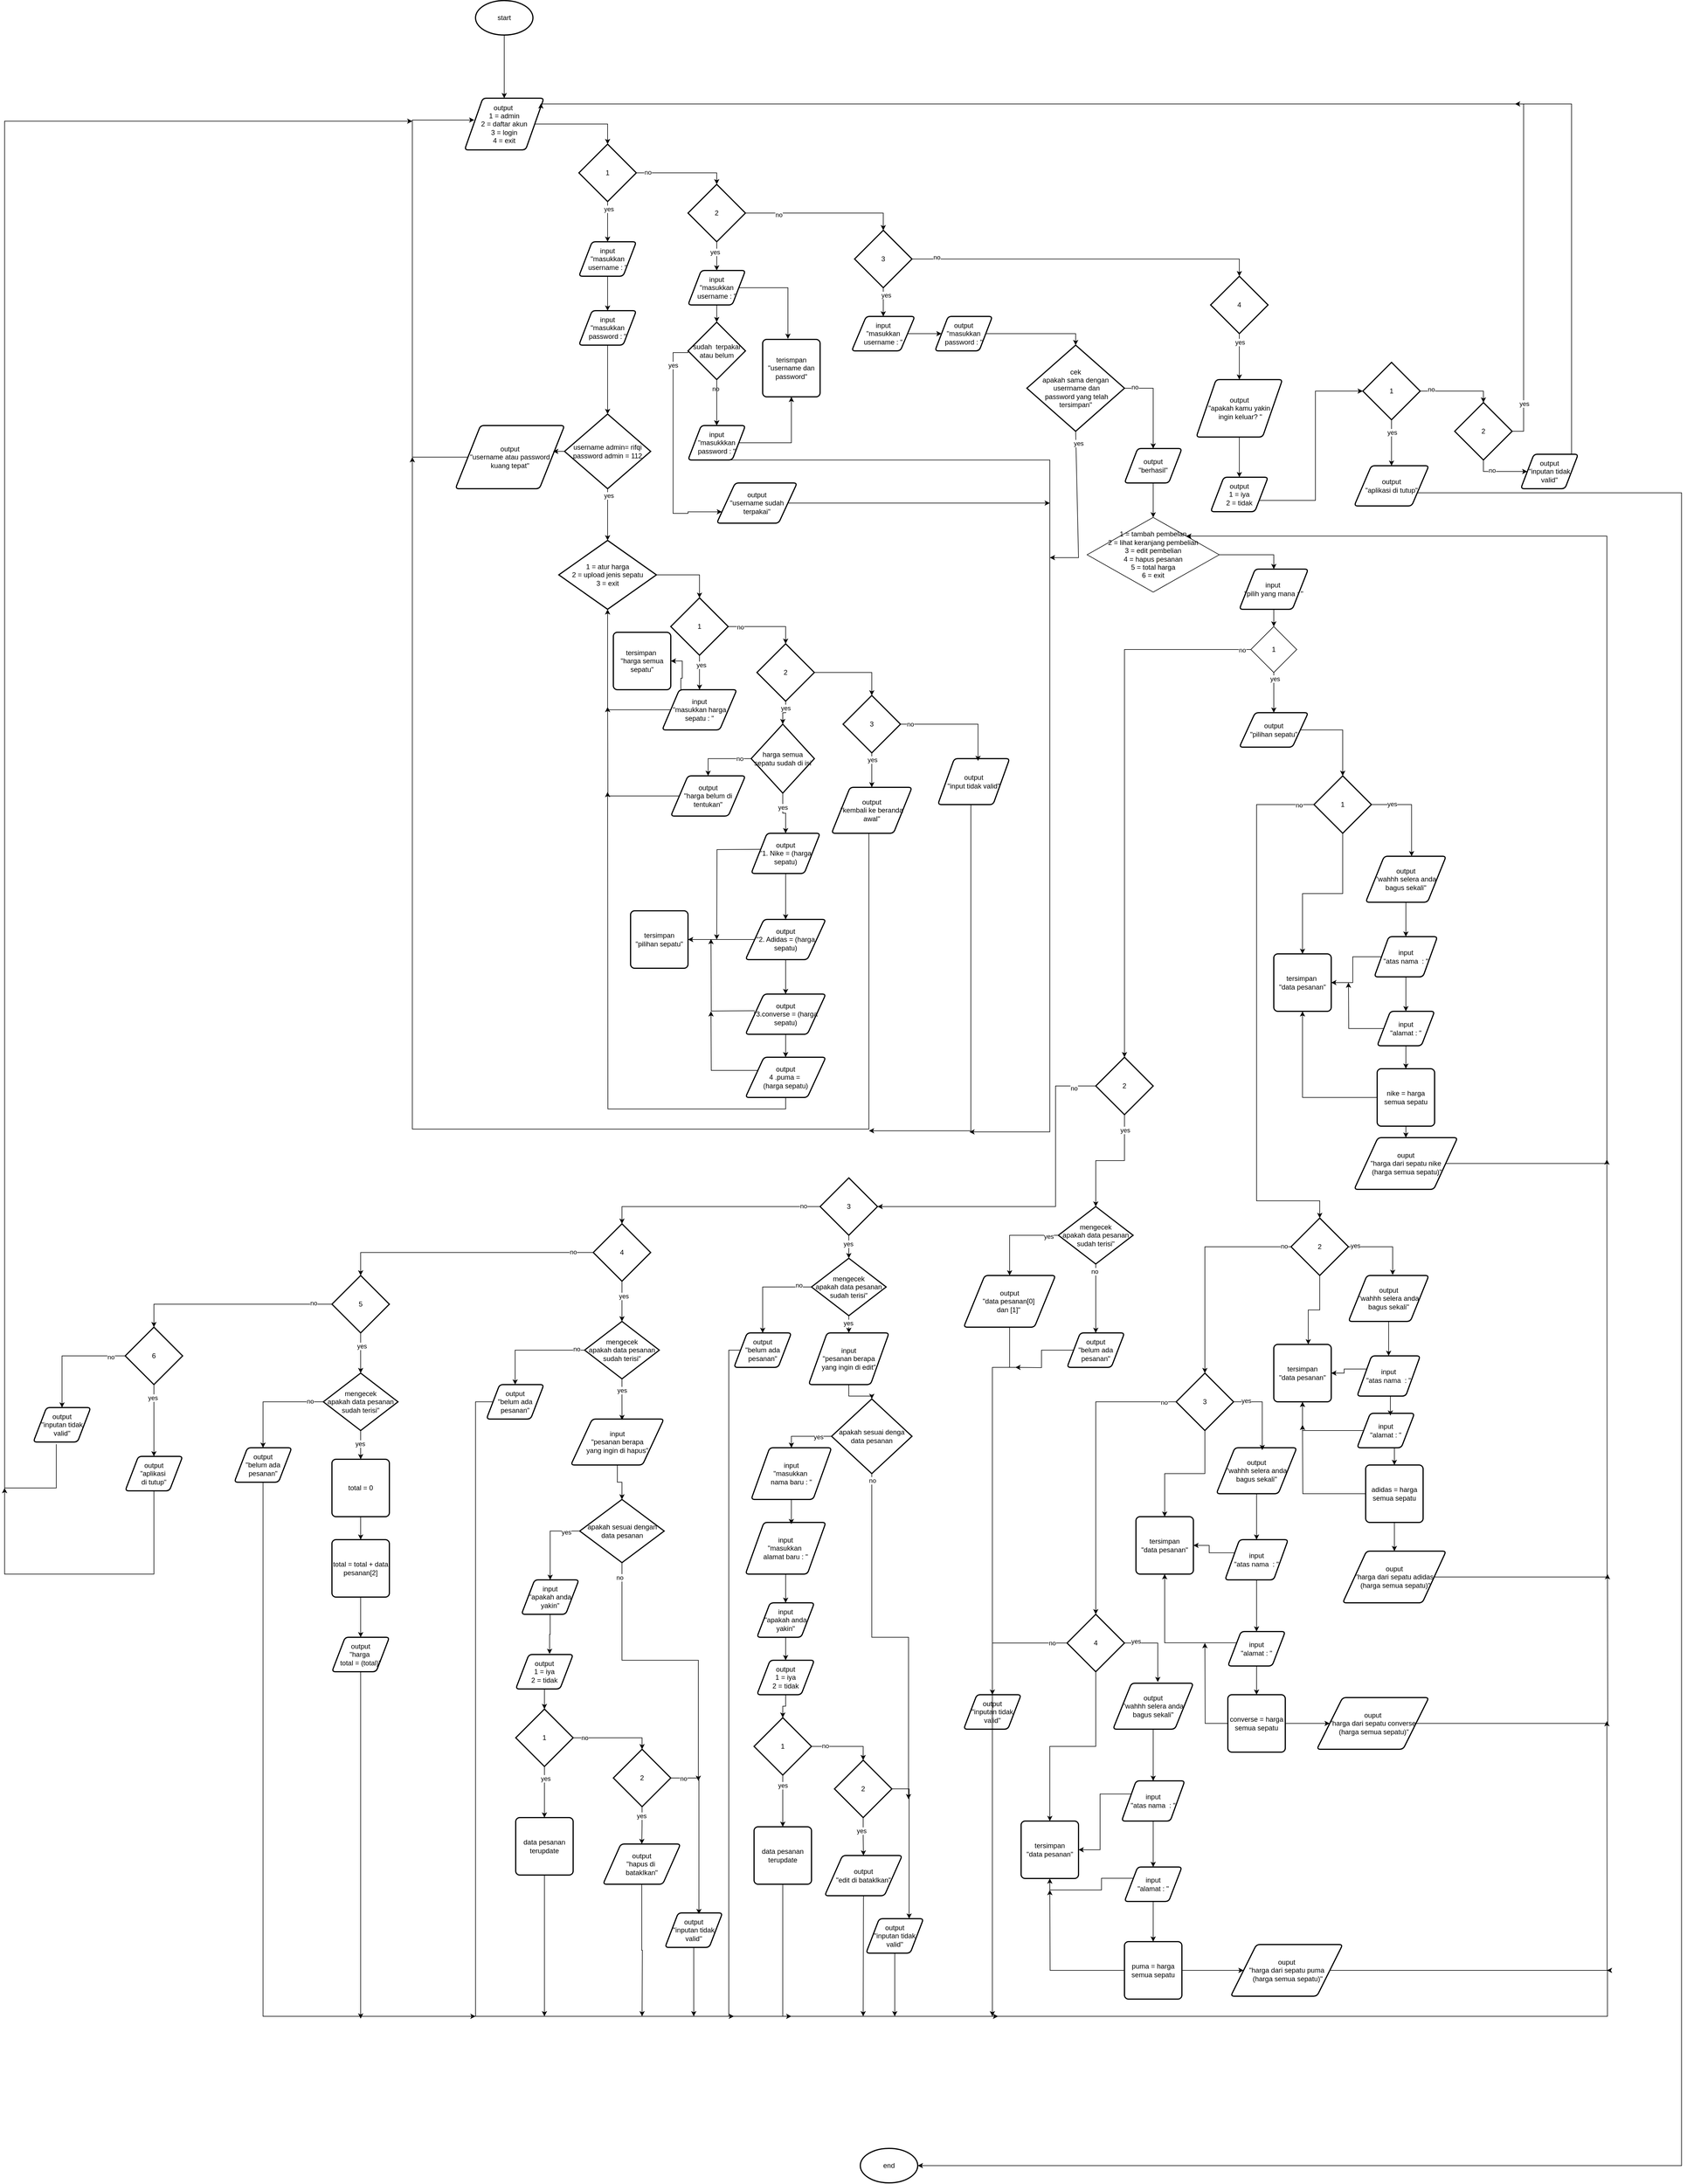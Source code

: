 <mxfile version="24.7.17">
  <diagram name="Page-1" id="K3lNYrYrCFpCGK9Qxk9c">
    <mxGraphModel dx="2450" dy="1769" grid="1" gridSize="10" guides="1" tooltips="1" connect="1" arrows="1" fold="1" page="1" pageScale="1" pageWidth="850" pageHeight="1100" math="0" shadow="0">
      <root>
        <mxCell id="0" />
        <mxCell id="1" parent="0" />
        <mxCell id="q6-_gg7JjcLtQKsQrjJr-6" style="edgeStyle=orthogonalEdgeStyle;rounded=0;orthogonalLoop=1;jettySize=auto;html=1;exitX=0.5;exitY=1;exitDx=0;exitDy=0;exitPerimeter=0;entryX=0.5;entryY=0;entryDx=0;entryDy=0;" parent="1" source="q6-_gg7JjcLtQKsQrjJr-1" target="q6-_gg7JjcLtQKsQrjJr-5" edge="1">
          <mxGeometry relative="1" as="geometry" />
        </mxCell>
        <mxCell id="q6-_gg7JjcLtQKsQrjJr-1" value="start" style="strokeWidth=2;html=1;shape=mxgraph.flowchart.start_1;whiteSpace=wrap;" parent="1" vertex="1">
          <mxGeometry x="370" y="-130" width="100" height="60" as="geometry" />
        </mxCell>
        <mxCell id="q6-_gg7JjcLtQKsQrjJr-15" style="edgeStyle=orthogonalEdgeStyle;rounded=0;orthogonalLoop=1;jettySize=auto;html=1;exitX=0.5;exitY=1;exitDx=0;exitDy=0;exitPerimeter=0;entryX=0.5;entryY=0;entryDx=0;entryDy=0;" parent="1" source="q6-_gg7JjcLtQKsQrjJr-2" target="q6-_gg7JjcLtQKsQrjJr-10" edge="1">
          <mxGeometry relative="1" as="geometry" />
        </mxCell>
        <mxCell id="q6-_gg7JjcLtQKsQrjJr-77" value="yes" style="edgeLabel;html=1;align=center;verticalAlign=middle;resizable=0;points=[];" parent="q6-_gg7JjcLtQKsQrjJr-15" vertex="1" connectable="0">
          <mxGeometry x="-0.629" y="2" relative="1" as="geometry">
            <mxPoint as="offset" />
          </mxGeometry>
        </mxCell>
        <mxCell id="q6-_gg7JjcLtQKsQrjJr-2" value="1" style="strokeWidth=2;html=1;shape=mxgraph.flowchart.decision;whiteSpace=wrap;" parent="1" vertex="1">
          <mxGeometry x="550" y="120" width="100" height="100" as="geometry" />
        </mxCell>
        <mxCell id="q6-_gg7JjcLtQKsQrjJr-5" value="output&amp;nbsp;&lt;div&gt;1 = admin&lt;div&gt;2 = daftar akun&lt;/div&gt;&lt;div&gt;3 = login&lt;/div&gt;&lt;div&gt;4 = exit&lt;/div&gt;&lt;/div&gt;" style="shape=parallelogram;html=1;strokeWidth=2;perimeter=parallelogramPerimeter;whiteSpace=wrap;rounded=1;arcSize=12;size=0.23;" parent="1" vertex="1">
          <mxGeometry x="351" y="40" width="138" height="90" as="geometry" />
        </mxCell>
        <mxCell id="q6-_gg7JjcLtQKsQrjJr-7" style="edgeStyle=orthogonalEdgeStyle;rounded=0;orthogonalLoop=1;jettySize=auto;html=1;exitX=1;exitY=0.5;exitDx=0;exitDy=0;entryX=0.5;entryY=0;entryDx=0;entryDy=0;entryPerimeter=0;" parent="1" source="q6-_gg7JjcLtQKsQrjJr-5" target="q6-_gg7JjcLtQKsQrjJr-2" edge="1">
          <mxGeometry relative="1" as="geometry" />
        </mxCell>
        <mxCell id="q6-_gg7JjcLtQKsQrjJr-13" style="edgeStyle=orthogonalEdgeStyle;rounded=0;orthogonalLoop=1;jettySize=auto;html=1;exitX=0.5;exitY=1;exitDx=0;exitDy=0;" parent="1" source="q6-_gg7JjcLtQKsQrjJr-10" target="q6-_gg7JjcLtQKsQrjJr-12" edge="1">
          <mxGeometry relative="1" as="geometry" />
        </mxCell>
        <mxCell id="q6-_gg7JjcLtQKsQrjJr-10" value="input&lt;div&gt;&quot;masukkan username : &quot;&lt;/div&gt;" style="shape=parallelogram;html=1;strokeWidth=2;perimeter=parallelogramPerimeter;whiteSpace=wrap;rounded=1;arcSize=12;size=0.23;" parent="1" vertex="1">
          <mxGeometry x="550" y="290" width="100" height="60" as="geometry" />
        </mxCell>
        <mxCell id="q6-_gg7JjcLtQKsQrjJr-12" value="input&lt;div&gt;&quot;masukkan password : &quot;&lt;/div&gt;" style="shape=parallelogram;html=1;strokeWidth=2;perimeter=parallelogramPerimeter;whiteSpace=wrap;rounded=1;arcSize=12;size=0.23;" parent="1" vertex="1">
          <mxGeometry x="550" y="410" width="100" height="60" as="geometry" />
        </mxCell>
        <mxCell id="q6-_gg7JjcLtQKsQrjJr-14" value="username admin= rifqi&lt;div&gt;password admin = 112&lt;/div&gt;" style="strokeWidth=2;html=1;shape=mxgraph.flowchart.decision;whiteSpace=wrap;" parent="1" vertex="1">
          <mxGeometry x="525" y="590" width="150" height="130" as="geometry" />
        </mxCell>
        <mxCell id="q6-_gg7JjcLtQKsQrjJr-16" style="edgeStyle=orthogonalEdgeStyle;rounded=0;orthogonalLoop=1;jettySize=auto;html=1;exitX=0.5;exitY=1;exitDx=0;exitDy=0;entryX=0.5;entryY=0;entryDx=0;entryDy=0;entryPerimeter=0;" parent="1" source="q6-_gg7JjcLtQKsQrjJr-12" target="q6-_gg7JjcLtQKsQrjJr-14" edge="1">
          <mxGeometry relative="1" as="geometry" />
        </mxCell>
        <mxCell id="q6-_gg7JjcLtQKsQrjJr-20" value="output&lt;div&gt;&quot;username atau password&lt;/div&gt;&lt;div&gt;kuang tepat&quot;&lt;/div&gt;" style="shape=parallelogram;html=1;strokeWidth=2;perimeter=parallelogramPerimeter;whiteSpace=wrap;rounded=1;arcSize=12;size=0.23;" parent="1" vertex="1">
          <mxGeometry x="335" y="610" width="190" height="110" as="geometry" />
        </mxCell>
        <mxCell id="q6-_gg7JjcLtQKsQrjJr-26" value="1 = atur harga&lt;div&gt;2 = upload jenis sepatu&lt;/div&gt;&lt;div&gt;3 = exit&lt;/div&gt;" style="strokeWidth=2;html=1;shape=mxgraph.flowchart.decision;whiteSpace=wrap;" parent="1" vertex="1">
          <mxGeometry x="515" y="810" width="170" height="120" as="geometry" />
        </mxCell>
        <mxCell id="q6-_gg7JjcLtQKsQrjJr-27" style="edgeStyle=orthogonalEdgeStyle;rounded=0;orthogonalLoop=1;jettySize=auto;html=1;exitX=0.5;exitY=1;exitDx=0;exitDy=0;exitPerimeter=0;entryX=0.5;entryY=0;entryDx=0;entryDy=0;entryPerimeter=0;" parent="1" source="q6-_gg7JjcLtQKsQrjJr-14" target="q6-_gg7JjcLtQKsQrjJr-26" edge="1">
          <mxGeometry relative="1" as="geometry" />
        </mxCell>
        <mxCell id="q6-_gg7JjcLtQKsQrjJr-28" value="yes" style="edgeLabel;html=1;align=center;verticalAlign=middle;resizable=0;points=[];" parent="q6-_gg7JjcLtQKsQrjJr-27" vertex="1" connectable="0">
          <mxGeometry x="-0.733" y="2" relative="1" as="geometry">
            <mxPoint as="offset" />
          </mxGeometry>
        </mxCell>
        <mxCell id="q6-_gg7JjcLtQKsQrjJr-35" style="edgeStyle=orthogonalEdgeStyle;rounded=0;orthogonalLoop=1;jettySize=auto;html=1;exitX=0.5;exitY=1;exitDx=0;exitDy=0;exitPerimeter=0;entryX=0.5;entryY=0;entryDx=0;entryDy=0;" parent="1" source="q6-_gg7JjcLtQKsQrjJr-31" target="q6-_gg7JjcLtQKsQrjJr-33" edge="1">
          <mxGeometry relative="1" as="geometry" />
        </mxCell>
        <mxCell id="q6-_gg7JjcLtQKsQrjJr-37" value="yes" style="edgeLabel;html=1;align=center;verticalAlign=middle;resizable=0;points=[];" parent="q6-_gg7JjcLtQKsQrjJr-35" vertex="1" connectable="0">
          <mxGeometry x="-0.433" y="3" relative="1" as="geometry">
            <mxPoint as="offset" />
          </mxGeometry>
        </mxCell>
        <mxCell id="q6-_gg7JjcLtQKsQrjJr-31" value="1" style="strokeWidth=2;html=1;shape=mxgraph.flowchart.decision;whiteSpace=wrap;" parent="1" vertex="1">
          <mxGeometry x="710" y="910" width="100" height="100" as="geometry" />
        </mxCell>
        <mxCell id="q6-_gg7JjcLtQKsQrjJr-32" style="edgeStyle=orthogonalEdgeStyle;rounded=0;orthogonalLoop=1;jettySize=auto;html=1;exitX=1;exitY=0.5;exitDx=0;exitDy=0;exitPerimeter=0;entryX=0.5;entryY=0;entryDx=0;entryDy=0;entryPerimeter=0;" parent="1" source="q6-_gg7JjcLtQKsQrjJr-26" target="q6-_gg7JjcLtQKsQrjJr-31" edge="1">
          <mxGeometry relative="1" as="geometry" />
        </mxCell>
        <mxCell id="af_YAYBKjV3UKoSkGdbf-40" style="edgeStyle=orthogonalEdgeStyle;rounded=0;orthogonalLoop=1;jettySize=auto;html=1;exitX=0.25;exitY=0;exitDx=0;exitDy=0;entryX=1;entryY=0.5;entryDx=0;entryDy=0;" parent="1" source="q6-_gg7JjcLtQKsQrjJr-33" target="af_YAYBKjV3UKoSkGdbf-39" edge="1">
          <mxGeometry relative="1" as="geometry" />
        </mxCell>
        <mxCell id="q6-_gg7JjcLtQKsQrjJr-33" value="input&lt;div&gt;&quot;masukkan harga sepatu : &quot;&lt;/div&gt;" style="shape=parallelogram;html=1;strokeWidth=2;perimeter=parallelogramPerimeter;whiteSpace=wrap;rounded=1;arcSize=12;size=0.23;" parent="1" vertex="1">
          <mxGeometry x="695" y="1070" width="130" height="70" as="geometry" />
        </mxCell>
        <mxCell id="q6-_gg7JjcLtQKsQrjJr-36" style="edgeStyle=orthogonalEdgeStyle;rounded=0;orthogonalLoop=1;jettySize=auto;html=1;exitX=0;exitY=0.5;exitDx=0;exitDy=0;entryX=0.5;entryY=1;entryDx=0;entryDy=0;entryPerimeter=0;" parent="1" source="q6-_gg7JjcLtQKsQrjJr-33" target="q6-_gg7JjcLtQKsQrjJr-26" edge="1">
          <mxGeometry relative="1" as="geometry" />
        </mxCell>
        <mxCell id="q6-_gg7JjcLtQKsQrjJr-38" value="2" style="strokeWidth=2;html=1;shape=mxgraph.flowchart.decision;whiteSpace=wrap;" parent="1" vertex="1">
          <mxGeometry x="860" y="990" width="100" height="100" as="geometry" />
        </mxCell>
        <mxCell id="q6-_gg7JjcLtQKsQrjJr-39" style="edgeStyle=orthogonalEdgeStyle;rounded=0;orthogonalLoop=1;jettySize=auto;html=1;exitX=1;exitY=0.5;exitDx=0;exitDy=0;exitPerimeter=0;entryX=0.5;entryY=0;entryDx=0;entryDy=0;entryPerimeter=0;" parent="1" source="q6-_gg7JjcLtQKsQrjJr-31" target="q6-_gg7JjcLtQKsQrjJr-38" edge="1">
          <mxGeometry relative="1" as="geometry" />
        </mxCell>
        <mxCell id="q6-_gg7JjcLtQKsQrjJr-64" value="no" style="edgeLabel;html=1;align=center;verticalAlign=middle;resizable=0;points=[];" parent="q6-_gg7JjcLtQKsQrjJr-39" vertex="1" connectable="0">
          <mxGeometry x="-0.677" y="-1" relative="1" as="geometry">
            <mxPoint as="offset" />
          </mxGeometry>
        </mxCell>
        <mxCell id="q6-_gg7JjcLtQKsQrjJr-44" style="edgeStyle=orthogonalEdgeStyle;rounded=0;orthogonalLoop=1;jettySize=auto;html=1;exitX=0;exitY=0.5;exitDx=0;exitDy=0;exitPerimeter=0;entryX=0.5;entryY=0;entryDx=0;entryDy=0;" parent="1" source="q6-_gg7JjcLtQKsQrjJr-40" target="q6-_gg7JjcLtQKsQrjJr-43" edge="1">
          <mxGeometry relative="1" as="geometry" />
        </mxCell>
        <mxCell id="af_YAYBKjV3UKoSkGdbf-10" value="no" style="edgeLabel;html=1;align=center;verticalAlign=middle;resizable=0;points=[];" parent="q6-_gg7JjcLtQKsQrjJr-44" vertex="1" connectable="0">
          <mxGeometry x="-0.619" relative="1" as="geometry">
            <mxPoint as="offset" />
          </mxGeometry>
        </mxCell>
        <mxCell id="q6-_gg7JjcLtQKsQrjJr-47" style="edgeStyle=orthogonalEdgeStyle;rounded=0;orthogonalLoop=1;jettySize=auto;html=1;exitX=0.5;exitY=1;exitDx=0;exitDy=0;exitPerimeter=0;" parent="1" source="q6-_gg7JjcLtQKsQrjJr-40" target="q6-_gg7JjcLtQKsQrjJr-46" edge="1">
          <mxGeometry relative="1" as="geometry" />
        </mxCell>
        <mxCell id="af_YAYBKjV3UKoSkGdbf-11" value="yes" style="edgeLabel;html=1;align=center;verticalAlign=middle;resizable=0;points=[];" parent="q6-_gg7JjcLtQKsQrjJr-47" vertex="1" connectable="0">
          <mxGeometry x="-0.343" relative="1" as="geometry">
            <mxPoint as="offset" />
          </mxGeometry>
        </mxCell>
        <mxCell id="q6-_gg7JjcLtQKsQrjJr-40" value="harga semua sepatu sudah di isi" style="strokeWidth=2;html=1;shape=mxgraph.flowchart.decision;whiteSpace=wrap;" parent="1" vertex="1">
          <mxGeometry x="850" y="1130" width="110" height="120" as="geometry" />
        </mxCell>
        <mxCell id="q6-_gg7JjcLtQKsQrjJr-41" style="edgeStyle=orthogonalEdgeStyle;rounded=0;orthogonalLoop=1;jettySize=auto;html=1;exitX=0.5;exitY=1;exitDx=0;exitDy=0;exitPerimeter=0;entryX=0.5;entryY=0;entryDx=0;entryDy=0;entryPerimeter=0;" parent="1" source="q6-_gg7JjcLtQKsQrjJr-38" target="q6-_gg7JjcLtQKsQrjJr-40" edge="1">
          <mxGeometry relative="1" as="geometry" />
        </mxCell>
        <mxCell id="q6-_gg7JjcLtQKsQrjJr-63" value="yes" style="edgeLabel;html=1;align=center;verticalAlign=middle;resizable=0;points=[];" parent="q6-_gg7JjcLtQKsQrjJr-41" vertex="1" connectable="0">
          <mxGeometry x="-0.467" relative="1" as="geometry">
            <mxPoint as="offset" />
          </mxGeometry>
        </mxCell>
        <mxCell id="q6-_gg7JjcLtQKsQrjJr-45" style="edgeStyle=orthogonalEdgeStyle;rounded=0;orthogonalLoop=1;jettySize=auto;html=1;exitX=0;exitY=0.5;exitDx=0;exitDy=0;" parent="1" source="q6-_gg7JjcLtQKsQrjJr-43" edge="1">
          <mxGeometry relative="1" as="geometry">
            <mxPoint x="600" y="1100" as="targetPoint" />
          </mxGeometry>
        </mxCell>
        <mxCell id="q6-_gg7JjcLtQKsQrjJr-43" value="output&lt;div&gt;&quot;harga belum di tentukan&quot;&lt;/div&gt;" style="shape=parallelogram;html=1;strokeWidth=2;perimeter=parallelogramPerimeter;whiteSpace=wrap;rounded=1;arcSize=12;size=0.23;" parent="1" vertex="1">
          <mxGeometry x="710" y="1220" width="130" height="70" as="geometry" />
        </mxCell>
        <mxCell id="q6-_gg7JjcLtQKsQrjJr-50" style="edgeStyle=orthogonalEdgeStyle;rounded=0;orthogonalLoop=1;jettySize=auto;html=1;exitX=0.5;exitY=1;exitDx=0;exitDy=0;entryX=0.5;entryY=0;entryDx=0;entryDy=0;" parent="1" source="q6-_gg7JjcLtQKsQrjJr-46" target="q6-_gg7JjcLtQKsQrjJr-49" edge="1">
          <mxGeometry relative="1" as="geometry" />
        </mxCell>
        <mxCell id="q6-_gg7JjcLtQKsQrjJr-60" style="edgeStyle=orthogonalEdgeStyle;rounded=0;orthogonalLoop=1;jettySize=auto;html=1;exitX=0;exitY=0.25;exitDx=0;exitDy=0;" parent="1" edge="1">
          <mxGeometry relative="1" as="geometry">
            <mxPoint x="790" y="1505" as="targetPoint" />
            <mxPoint x="868.565" y="1347.915" as="sourcePoint" />
          </mxGeometry>
        </mxCell>
        <mxCell id="q6-_gg7JjcLtQKsQrjJr-46" value="output&lt;div&gt;&quot;1. Nike = (harga sepatu)&lt;/div&gt;" style="shape=parallelogram;html=1;strokeWidth=2;perimeter=parallelogramPerimeter;whiteSpace=wrap;rounded=1;arcSize=12;size=0.23;" parent="1" vertex="1">
          <mxGeometry x="850" y="1320" width="120" height="70" as="geometry" />
        </mxCell>
        <mxCell id="q6-_gg7JjcLtQKsQrjJr-52" style="edgeStyle=orthogonalEdgeStyle;rounded=0;orthogonalLoop=1;jettySize=auto;html=1;exitX=0.5;exitY=1;exitDx=0;exitDy=0;entryX=0.5;entryY=0;entryDx=0;entryDy=0;" parent="1" source="q6-_gg7JjcLtQKsQrjJr-49" target="q6-_gg7JjcLtQKsQrjJr-51" edge="1">
          <mxGeometry relative="1" as="geometry" />
        </mxCell>
        <mxCell id="q6-_gg7JjcLtQKsQrjJr-87" style="edgeStyle=orthogonalEdgeStyle;rounded=0;orthogonalLoop=1;jettySize=auto;html=1;exitX=0;exitY=0.5;exitDx=0;exitDy=0;entryX=1;entryY=0.5;entryDx=0;entryDy=0;" parent="1" source="q6-_gg7JjcLtQKsQrjJr-49" target="q6-_gg7JjcLtQKsQrjJr-86" edge="1">
          <mxGeometry relative="1" as="geometry" />
        </mxCell>
        <mxCell id="q6-_gg7JjcLtQKsQrjJr-49" value="output&lt;div&gt;&quot;2. Adidas = (harga sepatu)&lt;/div&gt;" style="shape=parallelogram;html=1;strokeWidth=2;perimeter=parallelogramPerimeter;whiteSpace=wrap;rounded=1;arcSize=12;size=0.23;" parent="1" vertex="1">
          <mxGeometry x="840" y="1470" width="140" height="70" as="geometry" />
        </mxCell>
        <mxCell id="q6-_gg7JjcLtQKsQrjJr-55" style="edgeStyle=orthogonalEdgeStyle;rounded=0;orthogonalLoop=1;jettySize=auto;html=1;exitX=0.5;exitY=1;exitDx=0;exitDy=0;entryX=0.5;entryY=0;entryDx=0;entryDy=0;" parent="1" source="q6-_gg7JjcLtQKsQrjJr-51" target="q6-_gg7JjcLtQKsQrjJr-54" edge="1">
          <mxGeometry relative="1" as="geometry" />
        </mxCell>
        <mxCell id="q6-_gg7JjcLtQKsQrjJr-61" style="edgeStyle=orthogonalEdgeStyle;rounded=0;orthogonalLoop=1;jettySize=auto;html=1;exitX=0;exitY=0.5;exitDx=0;exitDy=0;" parent="1" edge="1">
          <mxGeometry relative="1" as="geometry">
            <mxPoint x="780" y="1504" as="targetPoint" />
            <mxPoint x="856.1" y="1629" as="sourcePoint" />
          </mxGeometry>
        </mxCell>
        <mxCell id="q6-_gg7JjcLtQKsQrjJr-51" value="output&lt;div&gt;&quot;3.converse = (harga sepatu)&lt;/div&gt;" style="shape=parallelogram;html=1;strokeWidth=2;perimeter=parallelogramPerimeter;whiteSpace=wrap;rounded=1;arcSize=12;size=0.23;" parent="1" vertex="1">
          <mxGeometry x="840" y="1600" width="140" height="70" as="geometry" />
        </mxCell>
        <mxCell id="q6-_gg7JjcLtQKsQrjJr-56" style="edgeStyle=orthogonalEdgeStyle;rounded=0;orthogonalLoop=1;jettySize=auto;html=1;exitX=0.5;exitY=1;exitDx=0;exitDy=0;" parent="1" source="q6-_gg7JjcLtQKsQrjJr-54" edge="1">
          <mxGeometry relative="1" as="geometry">
            <mxPoint x="600" y="1248" as="targetPoint" />
          </mxGeometry>
        </mxCell>
        <mxCell id="q6-_gg7JjcLtQKsQrjJr-62" style="edgeStyle=orthogonalEdgeStyle;rounded=0;orthogonalLoop=1;jettySize=auto;html=1;exitX=0;exitY=0.25;exitDx=0;exitDy=0;" parent="1" source="q6-_gg7JjcLtQKsQrjJr-54" edge="1">
          <mxGeometry relative="1" as="geometry">
            <mxPoint x="780" y="1630" as="targetPoint" />
          </mxGeometry>
        </mxCell>
        <mxCell id="q6-_gg7JjcLtQKsQrjJr-54" value="output&lt;div&gt;4 .puma =&amp;nbsp;&lt;/div&gt;&lt;div&gt;(harga sepatu)&lt;/div&gt;" style="shape=parallelogram;html=1;strokeWidth=2;perimeter=parallelogramPerimeter;whiteSpace=wrap;rounded=1;arcSize=12;size=0.23;" parent="1" vertex="1">
          <mxGeometry x="840" y="1710" width="140" height="70" as="geometry" />
        </mxCell>
        <mxCell id="q6-_gg7JjcLtQKsQrjJr-70" style="edgeStyle=orthogonalEdgeStyle;rounded=0;orthogonalLoop=1;jettySize=auto;html=1;exitX=0.5;exitY=1;exitDx=0;exitDy=0;exitPerimeter=0;entryX=0.5;entryY=0;entryDx=0;entryDy=0;" parent="1" source="q6-_gg7JjcLtQKsQrjJr-65" target="q6-_gg7JjcLtQKsQrjJr-67" edge="1">
          <mxGeometry relative="1" as="geometry" />
        </mxCell>
        <mxCell id="q6-_gg7JjcLtQKsQrjJr-71" value="yes" style="edgeLabel;html=1;align=center;verticalAlign=middle;resizable=0;points=[];" parent="q6-_gg7JjcLtQKsQrjJr-70" vertex="1" connectable="0">
          <mxGeometry x="-0.6" y="1" relative="1" as="geometry">
            <mxPoint as="offset" />
          </mxGeometry>
        </mxCell>
        <mxCell id="q6-_gg7JjcLtQKsQrjJr-65" value="3" style="strokeWidth=2;html=1;shape=mxgraph.flowchart.decision;whiteSpace=wrap;" parent="1" vertex="1">
          <mxGeometry x="1010" y="1080" width="100" height="100" as="geometry" />
        </mxCell>
        <mxCell id="q6-_gg7JjcLtQKsQrjJr-66" style="edgeStyle=orthogonalEdgeStyle;rounded=0;orthogonalLoop=1;jettySize=auto;html=1;exitX=1;exitY=0.5;exitDx=0;exitDy=0;exitPerimeter=0;entryX=0.5;entryY=0;entryDx=0;entryDy=0;entryPerimeter=0;" parent="1" source="q6-_gg7JjcLtQKsQrjJr-38" target="q6-_gg7JjcLtQKsQrjJr-65" edge="1">
          <mxGeometry relative="1" as="geometry" />
        </mxCell>
        <mxCell id="q6-_gg7JjcLtQKsQrjJr-69" style="edgeStyle=orthogonalEdgeStyle;rounded=0;orthogonalLoop=1;jettySize=auto;html=1;exitX=0.5;exitY=1;exitDx=0;exitDy=0;" parent="1" edge="1">
          <mxGeometry relative="1" as="geometry">
            <mxPoint x="260" y="665" as="targetPoint" />
            <mxPoint x="1055" y="1294" as="sourcePoint" />
            <Array as="points">
              <mxPoint x="1055" y="1835" />
              <mxPoint x="260" y="1835" />
            </Array>
          </mxGeometry>
        </mxCell>
        <mxCell id="q6-_gg7JjcLtQKsQrjJr-67" value="output&lt;div&gt;&quot;kembali ke beranda awal&quot;&lt;/div&gt;" style="shape=parallelogram;html=1;strokeWidth=2;perimeter=parallelogramPerimeter;whiteSpace=wrap;rounded=1;arcSize=12;size=0.23;" parent="1" vertex="1">
          <mxGeometry x="990" y="1240" width="140" height="80" as="geometry" />
        </mxCell>
        <mxCell id="q6-_gg7JjcLtQKsQrjJr-75" style="edgeStyle=orthogonalEdgeStyle;rounded=0;orthogonalLoop=1;jettySize=auto;html=1;exitX=0.5;exitY=1;exitDx=0;exitDy=0;" parent="1" edge="1">
          <mxGeometry relative="1" as="geometry">
            <mxPoint x="1055" y="1838" as="targetPoint" />
            <mxPoint x="1232.5" y="1268" as="sourcePoint" />
            <Array as="points">
              <mxPoint x="1233" y="1838" />
              <mxPoint x="1085" y="1838" />
            </Array>
          </mxGeometry>
        </mxCell>
        <mxCell id="q6-_gg7JjcLtQKsQrjJr-72" value="output&lt;div&gt;&quot;input tidak valid&quot;&lt;/div&gt;" style="shape=parallelogram;html=1;strokeWidth=2;perimeter=parallelogramPerimeter;whiteSpace=wrap;rounded=1;arcSize=12;size=0.23;" parent="1" vertex="1">
          <mxGeometry x="1175" y="1190" width="125" height="80" as="geometry" />
        </mxCell>
        <mxCell id="q6-_gg7JjcLtQKsQrjJr-74" style="edgeStyle=orthogonalEdgeStyle;rounded=0;orthogonalLoop=1;jettySize=auto;html=1;exitX=1;exitY=0.5;exitDx=0;exitDy=0;exitPerimeter=0;entryX=0.56;entryY=0.05;entryDx=0;entryDy=0;entryPerimeter=0;" parent="1" source="q6-_gg7JjcLtQKsQrjJr-65" target="q6-_gg7JjcLtQKsQrjJr-72" edge="1">
          <mxGeometry relative="1" as="geometry" />
        </mxCell>
        <mxCell id="q6-_gg7JjcLtQKsQrjJr-76" value="no" style="edgeLabel;html=1;align=center;verticalAlign=middle;resizable=0;points=[];" parent="q6-_gg7JjcLtQKsQrjJr-74" vertex="1" connectable="0">
          <mxGeometry x="-0.829" relative="1" as="geometry">
            <mxPoint as="offset" />
          </mxGeometry>
        </mxCell>
        <mxCell id="q6-_gg7JjcLtQKsQrjJr-82" style="edgeStyle=orthogonalEdgeStyle;rounded=0;orthogonalLoop=1;jettySize=auto;html=1;exitX=0.5;exitY=1;exitDx=0;exitDy=0;exitPerimeter=0;entryX=0.5;entryY=0;entryDx=0;entryDy=0;" parent="1" source="q6-_gg7JjcLtQKsQrjJr-78" target="q6-_gg7JjcLtQKsQrjJr-80" edge="1">
          <mxGeometry relative="1" as="geometry" />
        </mxCell>
        <mxCell id="af_YAYBKjV3UKoSkGdbf-267" value="yes" style="edgeLabel;html=1;align=center;verticalAlign=middle;resizable=0;points=[];" parent="q6-_gg7JjcLtQKsQrjJr-82" vertex="1" connectable="0">
          <mxGeometry x="-0.28" y="-3" relative="1" as="geometry">
            <mxPoint as="offset" />
          </mxGeometry>
        </mxCell>
        <mxCell id="q6-_gg7JjcLtQKsQrjJr-78" value="2" style="strokeWidth=2;html=1;shape=mxgraph.flowchart.decision;whiteSpace=wrap;" parent="1" vertex="1">
          <mxGeometry x="740" y="190" width="100" height="100" as="geometry" />
        </mxCell>
        <mxCell id="q6-_gg7JjcLtQKsQrjJr-79" style="edgeStyle=orthogonalEdgeStyle;rounded=0;orthogonalLoop=1;jettySize=auto;html=1;exitX=1;exitY=0.5;exitDx=0;exitDy=0;exitPerimeter=0;entryX=0.5;entryY=0;entryDx=0;entryDy=0;entryPerimeter=0;" parent="1" source="q6-_gg7JjcLtQKsQrjJr-2" target="q6-_gg7JjcLtQKsQrjJr-78" edge="1">
          <mxGeometry relative="1" as="geometry" />
        </mxCell>
        <mxCell id="af_YAYBKjV3UKoSkGdbf-266" value="no" style="edgeLabel;html=1;align=center;verticalAlign=middle;resizable=0;points=[];" parent="q6-_gg7JjcLtQKsQrjJr-79" vertex="1" connectable="0">
          <mxGeometry x="-0.75" y="1" relative="1" as="geometry">
            <mxPoint as="offset" />
          </mxGeometry>
        </mxCell>
        <mxCell id="q6-_gg7JjcLtQKsQrjJr-80" value="input&lt;div&gt;&quot;masukkan username : &quot;&lt;/div&gt;" style="shape=parallelogram;html=1;strokeWidth=2;perimeter=parallelogramPerimeter;whiteSpace=wrap;rounded=1;arcSize=12;size=0.23;" parent="1" vertex="1">
          <mxGeometry x="740" y="340" width="100" height="60" as="geometry" />
        </mxCell>
        <mxCell id="q6-_gg7JjcLtQKsQrjJr-88" style="edgeStyle=orthogonalEdgeStyle;rounded=0;orthogonalLoop=1;jettySize=auto;html=1;exitX=1;exitY=0.5;exitDx=0;exitDy=0;entryX=0.5;entryY=1;entryDx=0;entryDy=0;" parent="1" source="q6-_gg7JjcLtQKsQrjJr-83" target="q6-_gg7JjcLtQKsQrjJr-85" edge="1">
          <mxGeometry relative="1" as="geometry" />
        </mxCell>
        <mxCell id="q6-_gg7JjcLtQKsQrjJr-98" style="edgeStyle=orthogonalEdgeStyle;rounded=0;orthogonalLoop=1;jettySize=auto;html=1;exitX=0.5;exitY=1;exitDx=0;exitDy=0;" parent="1" source="q6-_gg7JjcLtQKsQrjJr-83" edge="1">
          <mxGeometry relative="1" as="geometry">
            <mxPoint x="1230" y="1840" as="targetPoint" />
            <Array as="points">
              <mxPoint x="1370" y="670" />
              <mxPoint x="1370" y="1840" />
            </Array>
          </mxGeometry>
        </mxCell>
        <mxCell id="q6-_gg7JjcLtQKsQrjJr-83" value="input&lt;div&gt;&quot;masukkkan password : &quot;&lt;/div&gt;" style="shape=parallelogram;html=1;strokeWidth=2;perimeter=parallelogramPerimeter;whiteSpace=wrap;rounded=1;arcSize=12;size=0.23;" parent="1" vertex="1">
          <mxGeometry x="740" y="610" width="100" height="60" as="geometry" />
        </mxCell>
        <mxCell id="q6-_gg7JjcLtQKsQrjJr-85" value="terismpan&lt;div&gt;&quot;username dan password&quot;&lt;/div&gt;" style="rounded=1;whiteSpace=wrap;html=1;absoluteArcSize=1;arcSize=14;strokeWidth=2;" parent="1" vertex="1">
          <mxGeometry x="870" y="460" width="100" height="100" as="geometry" />
        </mxCell>
        <mxCell id="q6-_gg7JjcLtQKsQrjJr-86" value="tersimpan&lt;div&gt;&quot;pilihan sepatu&quot;&lt;/div&gt;" style="rounded=1;whiteSpace=wrap;html=1;absoluteArcSize=1;arcSize=14;strokeWidth=2;" parent="1" vertex="1">
          <mxGeometry x="640" y="1455" width="100" height="100" as="geometry" />
        </mxCell>
        <mxCell id="q6-_gg7JjcLtQKsQrjJr-89" style="edgeStyle=orthogonalEdgeStyle;rounded=0;orthogonalLoop=1;jettySize=auto;html=1;exitX=1;exitY=0.5;exitDx=0;exitDy=0;entryX=0.44;entryY=-0.01;entryDx=0;entryDy=0;entryPerimeter=0;" parent="1" source="q6-_gg7JjcLtQKsQrjJr-80" target="q6-_gg7JjcLtQKsQrjJr-85" edge="1">
          <mxGeometry relative="1" as="geometry" />
        </mxCell>
        <mxCell id="q6-_gg7JjcLtQKsQrjJr-93" style="edgeStyle=orthogonalEdgeStyle;rounded=0;orthogonalLoop=1;jettySize=auto;html=1;exitX=0.5;exitY=1;exitDx=0;exitDy=0;exitPerimeter=0;entryX=0.5;entryY=0;entryDx=0;entryDy=0;" parent="1" source="q6-_gg7JjcLtQKsQrjJr-91" target="q6-_gg7JjcLtQKsQrjJr-83" edge="1">
          <mxGeometry relative="1" as="geometry" />
        </mxCell>
        <mxCell id="q6-_gg7JjcLtQKsQrjJr-94" value="no" style="edgeLabel;html=1;align=center;verticalAlign=middle;resizable=0;points=[];" parent="q6-_gg7JjcLtQKsQrjJr-93" vertex="1" connectable="0">
          <mxGeometry x="-0.6" y="-2" relative="1" as="geometry">
            <mxPoint as="offset" />
          </mxGeometry>
        </mxCell>
        <mxCell id="q6-_gg7JjcLtQKsQrjJr-97" style="edgeStyle=orthogonalEdgeStyle;rounded=0;orthogonalLoop=1;jettySize=auto;html=1;exitX=0;exitY=0.5;exitDx=0;exitDy=0;exitPerimeter=0;entryX=0;entryY=0.75;entryDx=0;entryDy=0;" parent="1" source="q6-_gg7JjcLtQKsQrjJr-91" target="q6-_gg7JjcLtQKsQrjJr-96" edge="1">
          <mxGeometry relative="1" as="geometry">
            <mxPoint x="734" y="483" as="sourcePoint" />
            <mxPoint x="750.1" y="758" as="targetPoint" />
            <Array as="points">
              <mxPoint x="740" y="483" />
              <mxPoint x="714" y="483" />
              <mxPoint x="714" y="763" />
              <mxPoint x="740" y="763" />
              <mxPoint x="740" y="760" />
            </Array>
          </mxGeometry>
        </mxCell>
        <mxCell id="af_YAYBKjV3UKoSkGdbf-14" value="yes" style="edgeLabel;html=1;align=center;verticalAlign=middle;resizable=0;points=[];" parent="q6-_gg7JjcLtQKsQrjJr-97" vertex="1" connectable="0">
          <mxGeometry x="-0.743" relative="1" as="geometry">
            <mxPoint as="offset" />
          </mxGeometry>
        </mxCell>
        <mxCell id="af_YAYBKjV3UKoSkGdbf-12" value="" style="edgeStyle=orthogonalEdgeStyle;rounded=0;orthogonalLoop=1;jettySize=auto;html=1;" parent="1" source="q6-_gg7JjcLtQKsQrjJr-91" target="q6-_gg7JjcLtQKsQrjJr-83" edge="1">
          <mxGeometry relative="1" as="geometry" />
        </mxCell>
        <mxCell id="q6-_gg7JjcLtQKsQrjJr-91" value="sudah&amp;nbsp; terpakai atau belum" style="strokeWidth=2;html=1;shape=mxgraph.flowchart.decision;whiteSpace=wrap;" parent="1" vertex="1">
          <mxGeometry x="740" y="430" width="100" height="100" as="geometry" />
        </mxCell>
        <mxCell id="q6-_gg7JjcLtQKsQrjJr-92" style="edgeStyle=orthogonalEdgeStyle;rounded=0;orthogonalLoop=1;jettySize=auto;html=1;exitX=0.5;exitY=1;exitDx=0;exitDy=0;entryX=0.5;entryY=0;entryDx=0;entryDy=0;entryPerimeter=0;" parent="1" source="q6-_gg7JjcLtQKsQrjJr-80" target="q6-_gg7JjcLtQKsQrjJr-91" edge="1">
          <mxGeometry relative="1" as="geometry" />
        </mxCell>
        <mxCell id="q6-_gg7JjcLtQKsQrjJr-99" style="edgeStyle=orthogonalEdgeStyle;rounded=0;orthogonalLoop=1;jettySize=auto;html=1;exitX=1;exitY=0.5;exitDx=0;exitDy=0;" parent="1" source="q6-_gg7JjcLtQKsQrjJr-96" edge="1">
          <mxGeometry relative="1" as="geometry">
            <mxPoint x="1370" y="745" as="targetPoint" />
          </mxGeometry>
        </mxCell>
        <mxCell id="q6-_gg7JjcLtQKsQrjJr-96" value="output&lt;div&gt;&quot;username sudah terpakai&quot;&lt;/div&gt;" style="shape=parallelogram;html=1;strokeWidth=2;perimeter=parallelogramPerimeter;whiteSpace=wrap;rounded=1;arcSize=12;size=0.23;" parent="1" vertex="1">
          <mxGeometry x="790" y="710" width="140" height="70" as="geometry" />
        </mxCell>
        <mxCell id="q6-_gg7JjcLtQKsQrjJr-104" style="edgeStyle=orthogonalEdgeStyle;rounded=0;orthogonalLoop=1;jettySize=auto;html=1;exitX=0.5;exitY=1;exitDx=0;exitDy=0;exitPerimeter=0;entryX=0.5;entryY=0;entryDx=0;entryDy=0;" parent="1" source="q6-_gg7JjcLtQKsQrjJr-100" target="q6-_gg7JjcLtQKsQrjJr-102" edge="1">
          <mxGeometry relative="1" as="geometry" />
        </mxCell>
        <mxCell id="af_YAYBKjV3UKoSkGdbf-269" value="yes" style="edgeLabel;html=1;align=center;verticalAlign=middle;resizable=0;points=[];" parent="q6-_gg7JjcLtQKsQrjJr-104" vertex="1" connectable="0">
          <mxGeometry x="-0.48" y="5" relative="1" as="geometry">
            <mxPoint as="offset" />
          </mxGeometry>
        </mxCell>
        <mxCell id="q6-_gg7JjcLtQKsQrjJr-100" value="3" style="strokeWidth=2;html=1;shape=mxgraph.flowchart.decision;whiteSpace=wrap;" parent="1" vertex="1">
          <mxGeometry x="1030" y="270" width="100" height="100" as="geometry" />
        </mxCell>
        <mxCell id="q6-_gg7JjcLtQKsQrjJr-101" style="edgeStyle=orthogonalEdgeStyle;rounded=0;orthogonalLoop=1;jettySize=auto;html=1;exitX=1;exitY=0.5;exitDx=0;exitDy=0;exitPerimeter=0;entryX=0.5;entryY=0;entryDx=0;entryDy=0;entryPerimeter=0;" parent="1" source="q6-_gg7JjcLtQKsQrjJr-78" target="q6-_gg7JjcLtQKsQrjJr-100" edge="1">
          <mxGeometry relative="1" as="geometry" />
        </mxCell>
        <mxCell id="af_YAYBKjV3UKoSkGdbf-268" value="no" style="edgeLabel;html=1;align=center;verticalAlign=middle;resizable=0;points=[];" parent="q6-_gg7JjcLtQKsQrjJr-101" vertex="1" connectable="0">
          <mxGeometry x="-0.57" y="-3" relative="1" as="geometry">
            <mxPoint as="offset" />
          </mxGeometry>
        </mxCell>
        <mxCell id="q6-_gg7JjcLtQKsQrjJr-107" style="edgeStyle=orthogonalEdgeStyle;rounded=0;orthogonalLoop=1;jettySize=auto;html=1;exitX=1;exitY=0.5;exitDx=0;exitDy=0;entryX=0;entryY=0.5;entryDx=0;entryDy=0;" parent="1" source="q6-_gg7JjcLtQKsQrjJr-102" target="q6-_gg7JjcLtQKsQrjJr-106" edge="1">
          <mxGeometry relative="1" as="geometry" />
        </mxCell>
        <mxCell id="q6-_gg7JjcLtQKsQrjJr-102" value="input&lt;div&gt;&quot;masukkan username : &quot;&lt;/div&gt;" style="shape=parallelogram;html=1;strokeWidth=2;perimeter=parallelogramPerimeter;whiteSpace=wrap;rounded=1;arcSize=12;size=0.23;" parent="1" vertex="1">
          <mxGeometry x="1025" y="420" width="110" height="60" as="geometry" />
        </mxCell>
        <mxCell id="q6-_gg7JjcLtQKsQrjJr-106" value="output&lt;div&gt;&quot;masukkan password : &quot;&lt;/div&gt;" style="shape=parallelogram;html=1;strokeWidth=2;perimeter=parallelogramPerimeter;whiteSpace=wrap;rounded=1;arcSize=12;size=0.23;" parent="1" vertex="1">
          <mxGeometry x="1170" y="420" width="100" height="60" as="geometry" />
        </mxCell>
        <mxCell id="q6-_gg7JjcLtQKsQrjJr-116" style="edgeStyle=orthogonalEdgeStyle;rounded=0;orthogonalLoop=1;jettySize=auto;html=1;exitX=1;exitY=0.5;exitDx=0;exitDy=0;exitPerimeter=0;entryX=0.5;entryY=0;entryDx=0;entryDy=0;" parent="1" source="q6-_gg7JjcLtQKsQrjJr-108" target="q6-_gg7JjcLtQKsQrjJr-115" edge="1">
          <mxGeometry relative="1" as="geometry" />
        </mxCell>
        <mxCell id="q6-_gg7JjcLtQKsQrjJr-118" value="no" style="edgeLabel;html=1;align=center;verticalAlign=middle;resizable=0;points=[];" parent="q6-_gg7JjcLtQKsQrjJr-116" vertex="1" connectable="0">
          <mxGeometry x="-0.768" y="2" relative="1" as="geometry">
            <mxPoint as="offset" />
          </mxGeometry>
        </mxCell>
        <mxCell id="q6-_gg7JjcLtQKsQrjJr-108" value="cek&lt;div&gt;apakah sama dengan&lt;/div&gt;&lt;div&gt;&amp;nbsp;userrname dan&lt;/div&gt;&lt;div&gt;&amp;nbsp;password yang telah tersimpan&quot;&lt;/div&gt;" style="strokeWidth=2;html=1;shape=mxgraph.flowchart.decision;whiteSpace=wrap;" parent="1" vertex="1">
          <mxGeometry x="1330" y="470" width="170" height="150" as="geometry" />
        </mxCell>
        <mxCell id="q6-_gg7JjcLtQKsQrjJr-109" style="edgeStyle=orthogonalEdgeStyle;rounded=0;orthogonalLoop=1;jettySize=auto;html=1;exitX=1;exitY=0.5;exitDx=0;exitDy=0;entryX=0.5;entryY=0;entryDx=0;entryDy=0;entryPerimeter=0;" parent="1" source="q6-_gg7JjcLtQKsQrjJr-106" target="q6-_gg7JjcLtQKsQrjJr-108" edge="1">
          <mxGeometry relative="1" as="geometry" />
        </mxCell>
        <mxCell id="q6-_gg7JjcLtQKsQrjJr-112" value="" style="endArrow=classic;html=1;rounded=0;exitX=0.5;exitY=1;exitDx=0;exitDy=0;exitPerimeter=0;" parent="1" source="q6-_gg7JjcLtQKsQrjJr-108" edge="1">
          <mxGeometry width="50" height="50" relative="1" as="geometry">
            <mxPoint x="1420" y="840" as="sourcePoint" />
            <mxPoint x="1370" y="840" as="targetPoint" />
            <Array as="points">
              <mxPoint x="1420" y="840" />
            </Array>
          </mxGeometry>
        </mxCell>
        <mxCell id="q6-_gg7JjcLtQKsQrjJr-113" value="yes" style="edgeLabel;html=1;align=center;verticalAlign=middle;resizable=0;points=[];" parent="q6-_gg7JjcLtQKsQrjJr-112" vertex="1" connectable="0">
          <mxGeometry x="-0.844" y="4" relative="1" as="geometry">
            <mxPoint as="offset" />
          </mxGeometry>
        </mxCell>
        <mxCell id="af_YAYBKjV3UKoSkGdbf-2" style="edgeStyle=orthogonalEdgeStyle;rounded=0;orthogonalLoop=1;jettySize=auto;html=1;exitX=0.5;exitY=1;exitDx=0;exitDy=0;entryX=0.5;entryY=0;entryDx=0;entryDy=0;" parent="1" source="q6-_gg7JjcLtQKsQrjJr-115" target="af_YAYBKjV3UKoSkGdbf-1" edge="1">
          <mxGeometry relative="1" as="geometry" />
        </mxCell>
        <mxCell id="q6-_gg7JjcLtQKsQrjJr-115" value="output&lt;div&gt;&quot;berhasil&quot;&lt;/div&gt;" style="shape=parallelogram;html=1;strokeWidth=2;perimeter=parallelogramPerimeter;whiteSpace=wrap;rounded=1;arcSize=12;size=0.23;" parent="1" vertex="1">
          <mxGeometry x="1500" y="650" width="100" height="60" as="geometry" />
        </mxCell>
        <mxCell id="af_YAYBKjV3UKoSkGdbf-28" style="edgeStyle=orthogonalEdgeStyle;rounded=0;orthogonalLoop=1;jettySize=auto;html=1;exitX=1;exitY=0.5;exitDx=0;exitDy=0;entryX=0.5;entryY=0;entryDx=0;entryDy=0;" parent="1" source="af_YAYBKjV3UKoSkGdbf-1" target="af_YAYBKjV3UKoSkGdbf-27" edge="1">
          <mxGeometry relative="1" as="geometry" />
        </mxCell>
        <mxCell id="af_YAYBKjV3UKoSkGdbf-1" value="1 = tambah pembelan&lt;div&gt;2 = lihat keranjang pembelian&lt;/div&gt;&lt;div&gt;3 = edit pembelian&lt;/div&gt;&lt;div&gt;4 = hapus pesanan&lt;/div&gt;&lt;div&gt;5 = total harga&lt;/div&gt;&lt;div&gt;6 = exit&lt;/div&gt;" style="rhombus;whiteSpace=wrap;html=1;" parent="1" vertex="1">
          <mxGeometry x="1435" y="770" width="230" height="130" as="geometry" />
        </mxCell>
        <mxCell id="af_YAYBKjV3UKoSkGdbf-9" style="edgeStyle=orthogonalEdgeStyle;rounded=0;orthogonalLoop=1;jettySize=auto;html=1;exitX=0.5;exitY=1;exitDx=0;exitDy=0;" parent="1" source="af_YAYBKjV3UKoSkGdbf-3" target="af_YAYBKjV3UKoSkGdbf-8" edge="1">
          <mxGeometry relative="1" as="geometry" />
        </mxCell>
        <mxCell id="af_YAYBKjV3UKoSkGdbf-30" value="yes" style="edgeLabel;html=1;align=center;verticalAlign=middle;resizable=0;points=[];" parent="af_YAYBKjV3UKoSkGdbf-9" vertex="1" connectable="0">
          <mxGeometry x="-0.686" y="2" relative="1" as="geometry">
            <mxPoint as="offset" />
          </mxGeometry>
        </mxCell>
        <mxCell id="af_YAYBKjV3UKoSkGdbf-3" value="1" style="rhombus;whiteSpace=wrap;html=1;" parent="1" vertex="1">
          <mxGeometry x="1720" y="960" width="80" height="80" as="geometry" />
        </mxCell>
        <mxCell id="af_YAYBKjV3UKoSkGdbf-5" style="edgeStyle=orthogonalEdgeStyle;rounded=0;orthogonalLoop=1;jettySize=auto;html=1;exitX=0;exitY=0.5;exitDx=0;exitDy=0;exitPerimeter=0;entryX=0.895;entryY=0.418;entryDx=0;entryDy=0;entryPerimeter=0;" parent="1" source="q6-_gg7JjcLtQKsQrjJr-14" target="q6-_gg7JjcLtQKsQrjJr-20" edge="1">
          <mxGeometry relative="1" as="geometry" />
        </mxCell>
        <mxCell id="af_YAYBKjV3UKoSkGdbf-6" style="edgeStyle=orthogonalEdgeStyle;rounded=0;orthogonalLoop=1;jettySize=auto;html=1;exitX=0;exitY=0.5;exitDx=0;exitDy=0;entryX=0.123;entryY=0.422;entryDx=0;entryDy=0;entryPerimeter=0;" parent="1" source="q6-_gg7JjcLtQKsQrjJr-20" target="q6-_gg7JjcLtQKsQrjJr-5" edge="1">
          <mxGeometry relative="1" as="geometry">
            <Array as="points">
              <mxPoint x="260" y="665" />
              <mxPoint x="260" y="78" />
            </Array>
          </mxGeometry>
        </mxCell>
        <mxCell id="af_YAYBKjV3UKoSkGdbf-8" value="output&lt;div&gt;&quot;pilihan sepatu&quot;&lt;/div&gt;" style="shape=parallelogram;html=1;strokeWidth=2;perimeter=parallelogramPerimeter;whiteSpace=wrap;rounded=1;arcSize=12;size=0.23;" parent="1" vertex="1">
          <mxGeometry x="1700" y="1110" width="120" height="60" as="geometry" />
        </mxCell>
        <mxCell id="af_YAYBKjV3UKoSkGdbf-36" style="edgeStyle=orthogonalEdgeStyle;rounded=0;orthogonalLoop=1;jettySize=auto;html=1;exitX=0.5;exitY=1;exitDx=0;exitDy=0;exitPerimeter=0;" parent="1" source="af_YAYBKjV3UKoSkGdbf-15" target="af_YAYBKjV3UKoSkGdbf-31" edge="1">
          <mxGeometry relative="1" as="geometry" />
        </mxCell>
        <mxCell id="af_YAYBKjV3UKoSkGdbf-15" value="1" style="strokeWidth=2;html=1;shape=mxgraph.flowchart.decision;whiteSpace=wrap;" parent="1" vertex="1">
          <mxGeometry x="1830" y="1220" width="100" height="100" as="geometry" />
        </mxCell>
        <mxCell id="af_YAYBKjV3UKoSkGdbf-16" style="edgeStyle=orthogonalEdgeStyle;rounded=0;orthogonalLoop=1;jettySize=auto;html=1;exitX=1;exitY=0.5;exitDx=0;exitDy=0;entryX=0.5;entryY=0;entryDx=0;entryDy=0;entryPerimeter=0;" parent="1" source="af_YAYBKjV3UKoSkGdbf-8" target="af_YAYBKjV3UKoSkGdbf-15" edge="1">
          <mxGeometry relative="1" as="geometry" />
        </mxCell>
        <mxCell id="af_YAYBKjV3UKoSkGdbf-23" style="edgeStyle=orthogonalEdgeStyle;rounded=0;orthogonalLoop=1;jettySize=auto;html=1;exitX=0.5;exitY=1;exitDx=0;exitDy=0;" parent="1" source="af_YAYBKjV3UKoSkGdbf-17" target="af_YAYBKjV3UKoSkGdbf-20" edge="1">
          <mxGeometry relative="1" as="geometry" />
        </mxCell>
        <mxCell id="af_YAYBKjV3UKoSkGdbf-17" value="output&lt;div&gt;&quot;wahhh selera anda bagus sekali&quot;&lt;/div&gt;" style="shape=parallelogram;html=1;strokeWidth=2;perimeter=parallelogramPerimeter;whiteSpace=wrap;rounded=1;arcSize=12;size=0.23;" parent="1" vertex="1">
          <mxGeometry x="1920" y="1360" width="140" height="80" as="geometry" />
        </mxCell>
        <mxCell id="af_YAYBKjV3UKoSkGdbf-19" style="edgeStyle=orthogonalEdgeStyle;rounded=0;orthogonalLoop=1;jettySize=auto;html=1;exitX=1;exitY=0.5;exitDx=0;exitDy=0;exitPerimeter=0;entryX=0.571;entryY=0;entryDx=0;entryDy=0;entryPerimeter=0;" parent="1" source="af_YAYBKjV3UKoSkGdbf-15" target="af_YAYBKjV3UKoSkGdbf-17" edge="1">
          <mxGeometry relative="1" as="geometry" />
        </mxCell>
        <mxCell id="af_YAYBKjV3UKoSkGdbf-44" value="yes" style="edgeLabel;html=1;align=center;verticalAlign=middle;resizable=0;points=[];" parent="af_YAYBKjV3UKoSkGdbf-19" vertex="1" connectable="0">
          <mxGeometry x="-0.55" y="1" relative="1" as="geometry">
            <mxPoint as="offset" />
          </mxGeometry>
        </mxCell>
        <mxCell id="af_YAYBKjV3UKoSkGdbf-26" value="" style="edgeStyle=orthogonalEdgeStyle;rounded=0;orthogonalLoop=1;jettySize=auto;html=1;" parent="1" source="af_YAYBKjV3UKoSkGdbf-20" target="af_YAYBKjV3UKoSkGdbf-24" edge="1">
          <mxGeometry relative="1" as="geometry" />
        </mxCell>
        <mxCell id="af_YAYBKjV3UKoSkGdbf-34" style="edgeStyle=orthogonalEdgeStyle;rounded=0;orthogonalLoop=1;jettySize=auto;html=1;exitX=0;exitY=0.5;exitDx=0;exitDy=0;entryX=1;entryY=0.5;entryDx=0;entryDy=0;" parent="1" source="af_YAYBKjV3UKoSkGdbf-20" target="af_YAYBKjV3UKoSkGdbf-31" edge="1">
          <mxGeometry relative="1" as="geometry" />
        </mxCell>
        <mxCell id="af_YAYBKjV3UKoSkGdbf-20" value="input&lt;div&gt;&quot;atas nama&amp;nbsp; : &quot;&lt;/div&gt;" style="shape=parallelogram;html=1;strokeWidth=2;perimeter=parallelogramPerimeter;whiteSpace=wrap;rounded=1;arcSize=12;size=0.23;" parent="1" vertex="1">
          <mxGeometry x="1935" y="1500" width="110" height="70" as="geometry" />
        </mxCell>
        <mxCell id="af_YAYBKjV3UKoSkGdbf-35" style="edgeStyle=orthogonalEdgeStyle;rounded=0;orthogonalLoop=1;jettySize=auto;html=1;exitX=0;exitY=0.5;exitDx=0;exitDy=0;" parent="1" source="af_YAYBKjV3UKoSkGdbf-24" edge="1">
          <mxGeometry relative="1" as="geometry">
            <mxPoint x="1890" y="1580" as="targetPoint" />
          </mxGeometry>
        </mxCell>
        <mxCell id="af_YAYBKjV3UKoSkGdbf-41" style="edgeStyle=orthogonalEdgeStyle;rounded=0;orthogonalLoop=1;jettySize=auto;html=1;exitX=0.5;exitY=1;exitDx=0;exitDy=0;entryX=0.5;entryY=0;entryDx=0;entryDy=0;" parent="1" source="af_YAYBKjV3UKoSkGdbf-24" target="af_YAYBKjV3UKoSkGdbf-38" edge="1">
          <mxGeometry relative="1" as="geometry" />
        </mxCell>
        <mxCell id="af_YAYBKjV3UKoSkGdbf-24" value="input&lt;div&gt;&quot;alamat : &quot;&lt;/div&gt;" style="shape=parallelogram;html=1;strokeWidth=2;perimeter=parallelogramPerimeter;whiteSpace=wrap;rounded=1;arcSize=12;size=0.23;" parent="1" vertex="1">
          <mxGeometry x="1940" y="1630" width="100" height="60" as="geometry" />
        </mxCell>
        <mxCell id="af_YAYBKjV3UKoSkGdbf-29" style="edgeStyle=orthogonalEdgeStyle;rounded=0;orthogonalLoop=1;jettySize=auto;html=1;exitX=0.5;exitY=1;exitDx=0;exitDy=0;entryX=0.5;entryY=0;entryDx=0;entryDy=0;" parent="1" source="af_YAYBKjV3UKoSkGdbf-27" target="af_YAYBKjV3UKoSkGdbf-3" edge="1">
          <mxGeometry relative="1" as="geometry" />
        </mxCell>
        <mxCell id="af_YAYBKjV3UKoSkGdbf-27" value="input&amp;nbsp;&lt;div&gt;&quot;pilih yang mana : &quot;&lt;/div&gt;" style="shape=parallelogram;html=1;strokeWidth=2;perimeter=parallelogramPerimeter;whiteSpace=wrap;rounded=1;arcSize=12;size=0.23;" parent="1" vertex="1">
          <mxGeometry x="1700" y="860" width="120" height="70" as="geometry" />
        </mxCell>
        <mxCell id="af_YAYBKjV3UKoSkGdbf-31" value="tersimpan&amp;nbsp;&lt;div&gt;&quot;data pesanan&quot;&lt;/div&gt;" style="rounded=1;whiteSpace=wrap;html=1;absoluteArcSize=1;arcSize=14;strokeWidth=2;" parent="1" vertex="1">
          <mxGeometry x="1760" y="1530" width="100" height="100" as="geometry" />
        </mxCell>
        <mxCell id="af_YAYBKjV3UKoSkGdbf-43" style="edgeStyle=orthogonalEdgeStyle;rounded=0;orthogonalLoop=1;jettySize=auto;html=1;exitX=1;exitY=0.5;exitDx=0;exitDy=0;entryX=1;entryY=0;entryDx=0;entryDy=0;" parent="1" source="af_YAYBKjV3UKoSkGdbf-37" target="af_YAYBKjV3UKoSkGdbf-1" edge="1">
          <mxGeometry relative="1" as="geometry">
            <Array as="points">
              <mxPoint x="2340" y="1895" />
              <mxPoint x="2340" y="803" />
            </Array>
          </mxGeometry>
        </mxCell>
        <mxCell id="af_YAYBKjV3UKoSkGdbf-37" value="ouput&lt;div&gt;&quot;harga dari sepatu nike&lt;/div&gt;&lt;div&gt;&amp;nbsp;(harga semua sepatu)&quot;&lt;/div&gt;" style="shape=parallelogram;html=1;strokeWidth=2;perimeter=parallelogramPerimeter;whiteSpace=wrap;rounded=1;arcSize=12;size=0.23;" parent="1" vertex="1">
          <mxGeometry x="1900" y="1850" width="180" height="90" as="geometry" />
        </mxCell>
        <mxCell id="af_YAYBKjV3UKoSkGdbf-42" style="edgeStyle=orthogonalEdgeStyle;rounded=0;orthogonalLoop=1;jettySize=auto;html=1;exitX=0.5;exitY=1;exitDx=0;exitDy=0;entryX=0.5;entryY=0;entryDx=0;entryDy=0;" parent="1" source="af_YAYBKjV3UKoSkGdbf-38" target="af_YAYBKjV3UKoSkGdbf-37" edge="1">
          <mxGeometry relative="1" as="geometry" />
        </mxCell>
        <mxCell id="af_YAYBKjV3UKoSkGdbf-238" style="edgeStyle=orthogonalEdgeStyle;rounded=0;orthogonalLoop=1;jettySize=auto;html=1;exitX=0;exitY=0.5;exitDx=0;exitDy=0;entryX=0.5;entryY=1;entryDx=0;entryDy=0;" parent="1" source="af_YAYBKjV3UKoSkGdbf-38" target="af_YAYBKjV3UKoSkGdbf-31" edge="1">
          <mxGeometry relative="1" as="geometry">
            <mxPoint x="1810" y="1640" as="targetPoint" />
          </mxGeometry>
        </mxCell>
        <mxCell id="af_YAYBKjV3UKoSkGdbf-38" value="nike = harga semua sepatu" style="rounded=1;whiteSpace=wrap;html=1;absoluteArcSize=1;arcSize=14;strokeWidth=2;" parent="1" vertex="1">
          <mxGeometry x="1940" y="1730" width="100" height="100" as="geometry" />
        </mxCell>
        <mxCell id="af_YAYBKjV3UKoSkGdbf-39" value="tersimpan&amp;nbsp;&lt;div&gt;&quot;harga semua sepatu&quot;&lt;/div&gt;" style="rounded=1;whiteSpace=wrap;html=1;absoluteArcSize=1;arcSize=14;strokeWidth=2;" parent="1" vertex="1">
          <mxGeometry x="610" y="970" width="100" height="100" as="geometry" />
        </mxCell>
        <mxCell id="af_YAYBKjV3UKoSkGdbf-45" value="2" style="strokeWidth=2;html=1;shape=mxgraph.flowchart.decision;whiteSpace=wrap;" parent="1" vertex="1">
          <mxGeometry x="1790" y="1990" width="100" height="100" as="geometry" />
        </mxCell>
        <mxCell id="af_YAYBKjV3UKoSkGdbf-51" style="edgeStyle=orthogonalEdgeStyle;rounded=0;orthogonalLoop=1;jettySize=auto;html=1;exitX=0.5;exitY=1;exitDx=0;exitDy=0;entryX=0.5;entryY=0;entryDx=0;entryDy=0;" parent="1" source="af_YAYBKjV3UKoSkGdbf-48" target="af_YAYBKjV3UKoSkGdbf-50" edge="1">
          <mxGeometry relative="1" as="geometry" />
        </mxCell>
        <mxCell id="af_YAYBKjV3UKoSkGdbf-48" value="output&lt;div&gt;&quot;wahhh selera anda bagus sekali&quot;&lt;/div&gt;" style="shape=parallelogram;html=1;strokeWidth=2;perimeter=parallelogramPerimeter;whiteSpace=wrap;rounded=1;arcSize=12;size=0.23;" parent="1" vertex="1">
          <mxGeometry x="1890" y="2090" width="140" height="80" as="geometry" />
        </mxCell>
        <mxCell id="af_YAYBKjV3UKoSkGdbf-49" style="edgeStyle=orthogonalEdgeStyle;rounded=0;orthogonalLoop=1;jettySize=auto;html=1;exitX=1;exitY=0.5;exitDx=0;exitDy=0;exitPerimeter=0;entryX=0.55;entryY=-0.012;entryDx=0;entryDy=0;entryPerimeter=0;" parent="1" source="af_YAYBKjV3UKoSkGdbf-45" target="af_YAYBKjV3UKoSkGdbf-48" edge="1">
          <mxGeometry relative="1" as="geometry" />
        </mxCell>
        <mxCell id="af_YAYBKjV3UKoSkGdbf-65" value="yes" style="edgeLabel;html=1;align=center;verticalAlign=middle;resizable=0;points=[];" parent="af_YAYBKjV3UKoSkGdbf-49" vertex="1" connectable="0">
          <mxGeometry x="-0.821" y="2" relative="1" as="geometry">
            <mxPoint as="offset" />
          </mxGeometry>
        </mxCell>
        <mxCell id="af_YAYBKjV3UKoSkGdbf-58" style="edgeStyle=orthogonalEdgeStyle;rounded=0;orthogonalLoop=1;jettySize=auto;html=1;exitX=0;exitY=0.25;exitDx=0;exitDy=0;entryX=1;entryY=0.5;entryDx=0;entryDy=0;" parent="1" source="af_YAYBKjV3UKoSkGdbf-50" target="af_YAYBKjV3UKoSkGdbf-54" edge="1">
          <mxGeometry relative="1" as="geometry" />
        </mxCell>
        <mxCell id="af_YAYBKjV3UKoSkGdbf-50" value="input&lt;div&gt;&quot;atas nama&amp;nbsp; : &quot;&lt;/div&gt;" style="shape=parallelogram;html=1;strokeWidth=2;perimeter=parallelogramPerimeter;whiteSpace=wrap;rounded=1;arcSize=12;size=0.23;" parent="1" vertex="1">
          <mxGeometry x="1905" y="2230" width="110" height="70" as="geometry" />
        </mxCell>
        <mxCell id="af_YAYBKjV3UKoSkGdbf-61" style="edgeStyle=orthogonalEdgeStyle;rounded=0;orthogonalLoop=1;jettySize=auto;html=1;exitX=0.5;exitY=1;exitDx=0;exitDy=0;entryX=0.5;entryY=0;entryDx=0;entryDy=0;" parent="1" source="af_YAYBKjV3UKoSkGdbf-52" target="af_YAYBKjV3UKoSkGdbf-60" edge="1">
          <mxGeometry relative="1" as="geometry" />
        </mxCell>
        <mxCell id="af_YAYBKjV3UKoSkGdbf-69" style="edgeStyle=orthogonalEdgeStyle;rounded=0;orthogonalLoop=1;jettySize=auto;html=1;exitX=0;exitY=0.5;exitDx=0;exitDy=0;entryX=0.5;entryY=1;entryDx=0;entryDy=0;" parent="1" source="af_YAYBKjV3UKoSkGdbf-52" target="af_YAYBKjV3UKoSkGdbf-54" edge="1">
          <mxGeometry relative="1" as="geometry" />
        </mxCell>
        <mxCell id="af_YAYBKjV3UKoSkGdbf-52" value="input&lt;div&gt;&quot;alamat : &quot;&lt;/div&gt;" style="shape=parallelogram;html=1;strokeWidth=2;perimeter=parallelogramPerimeter;whiteSpace=wrap;rounded=1;arcSize=12;size=0.23;" parent="1" vertex="1">
          <mxGeometry x="1905" y="2330" width="100" height="60" as="geometry" />
        </mxCell>
        <mxCell id="af_YAYBKjV3UKoSkGdbf-53" style="edgeStyle=orthogonalEdgeStyle;rounded=0;orthogonalLoop=1;jettySize=auto;html=1;exitX=0.5;exitY=1;exitDx=0;exitDy=0;entryX=0.58;entryY=0.067;entryDx=0;entryDy=0;entryPerimeter=0;" parent="1" source="af_YAYBKjV3UKoSkGdbf-50" target="af_YAYBKjV3UKoSkGdbf-52" edge="1">
          <mxGeometry relative="1" as="geometry" />
        </mxCell>
        <mxCell id="af_YAYBKjV3UKoSkGdbf-54" value="tersimpan&lt;div&gt;&quot;data pesanan&quot;&lt;/div&gt;" style="rounded=1;whiteSpace=wrap;html=1;absoluteArcSize=1;arcSize=14;strokeWidth=2;" parent="1" vertex="1">
          <mxGeometry x="1760" y="2210" width="100" height="100" as="geometry" />
        </mxCell>
        <mxCell id="af_YAYBKjV3UKoSkGdbf-55" style="edgeStyle=orthogonalEdgeStyle;rounded=0;orthogonalLoop=1;jettySize=auto;html=1;exitX=0.5;exitY=1;exitDx=0;exitDy=0;exitPerimeter=0;entryX=0.6;entryY=0;entryDx=0;entryDy=0;entryPerimeter=0;" parent="1" source="af_YAYBKjV3UKoSkGdbf-45" target="af_YAYBKjV3UKoSkGdbf-54" edge="1">
          <mxGeometry relative="1" as="geometry" />
        </mxCell>
        <mxCell id="af_YAYBKjV3UKoSkGdbf-63" style="edgeStyle=orthogonalEdgeStyle;rounded=0;orthogonalLoop=1;jettySize=auto;html=1;exitX=0.5;exitY=1;exitDx=0;exitDy=0;entryX=0.5;entryY=0;entryDx=0;entryDy=0;" parent="1" source="af_YAYBKjV3UKoSkGdbf-60" target="af_YAYBKjV3UKoSkGdbf-62" edge="1">
          <mxGeometry relative="1" as="geometry" />
        </mxCell>
        <mxCell id="af_YAYBKjV3UKoSkGdbf-235" style="edgeStyle=orthogonalEdgeStyle;rounded=0;orthogonalLoop=1;jettySize=auto;html=1;exitX=0;exitY=0.5;exitDx=0;exitDy=0;" parent="1" source="af_YAYBKjV3UKoSkGdbf-60" edge="1">
          <mxGeometry relative="1" as="geometry">
            <mxPoint x="1810" y="2350" as="targetPoint" />
          </mxGeometry>
        </mxCell>
        <mxCell id="af_YAYBKjV3UKoSkGdbf-60" value="adidas = harga semua sepatu" style="rounded=1;whiteSpace=wrap;html=1;absoluteArcSize=1;arcSize=14;strokeWidth=2;" parent="1" vertex="1">
          <mxGeometry x="1920" y="2420" width="100" height="100" as="geometry" />
        </mxCell>
        <mxCell id="af_YAYBKjV3UKoSkGdbf-72" style="edgeStyle=orthogonalEdgeStyle;rounded=0;orthogonalLoop=1;jettySize=auto;html=1;exitX=1;exitY=0.5;exitDx=0;exitDy=0;" parent="1" source="af_YAYBKjV3UKoSkGdbf-62" edge="1">
          <mxGeometry relative="1" as="geometry">
            <mxPoint x="2340" y="1888" as="targetPoint" />
          </mxGeometry>
        </mxCell>
        <mxCell id="af_YAYBKjV3UKoSkGdbf-62" value="ouput&lt;div&gt;&quot;harga dari sepatu adidas&lt;/div&gt;&lt;div&gt;&amp;nbsp;(harga semua sepatu)&quot;&lt;/div&gt;" style="shape=parallelogram;html=1;strokeWidth=2;perimeter=parallelogramPerimeter;whiteSpace=wrap;rounded=1;arcSize=12;size=0.23;" parent="1" vertex="1">
          <mxGeometry x="1880" y="2570" width="180" height="90" as="geometry" />
        </mxCell>
        <mxCell id="af_YAYBKjV3UKoSkGdbf-70" style="edgeStyle=orthogonalEdgeStyle;rounded=0;orthogonalLoop=1;jettySize=auto;html=1;exitX=0;exitY=0.5;exitDx=0;exitDy=0;exitPerimeter=0;entryX=0.5;entryY=0;entryDx=0;entryDy=0;entryPerimeter=0;" parent="1" source="af_YAYBKjV3UKoSkGdbf-15" target="af_YAYBKjV3UKoSkGdbf-45" edge="1">
          <mxGeometry relative="1" as="geometry">
            <Array as="points">
              <mxPoint x="1730" y="1270" />
              <mxPoint x="1730" y="1960" />
              <mxPoint x="1840" y="1960" />
            </Array>
          </mxGeometry>
        </mxCell>
        <mxCell id="af_YAYBKjV3UKoSkGdbf-71" value="no" style="edgeLabel;html=1;align=center;verticalAlign=middle;resizable=0;points=[];" parent="af_YAYBKjV3UKoSkGdbf-70" vertex="1" connectable="0">
          <mxGeometry x="-0.944" y="1" relative="1" as="geometry">
            <mxPoint as="offset" />
          </mxGeometry>
        </mxCell>
        <mxCell id="af_YAYBKjV3UKoSkGdbf-87" style="edgeStyle=orthogonalEdgeStyle;rounded=0;orthogonalLoop=1;jettySize=auto;html=1;exitX=0.5;exitY=1;exitDx=0;exitDy=0;exitPerimeter=0;entryX=0.5;entryY=0;entryDx=0;entryDy=0;" parent="1" source="af_YAYBKjV3UKoSkGdbf-73" target="af_YAYBKjV3UKoSkGdbf-79" edge="1">
          <mxGeometry relative="1" as="geometry" />
        </mxCell>
        <mxCell id="af_YAYBKjV3UKoSkGdbf-73" value="3" style="strokeWidth=2;html=1;shape=mxgraph.flowchart.decision;whiteSpace=wrap;" parent="1" vertex="1">
          <mxGeometry x="1590" y="2260" width="100" height="100" as="geometry" />
        </mxCell>
        <mxCell id="af_YAYBKjV3UKoSkGdbf-74" style="edgeStyle=orthogonalEdgeStyle;rounded=0;orthogonalLoop=1;jettySize=auto;html=1;exitX=0;exitY=0.5;exitDx=0;exitDy=0;exitPerimeter=0;entryX=0.5;entryY=0;entryDx=0;entryDy=0;entryPerimeter=0;" parent="1" source="af_YAYBKjV3UKoSkGdbf-45" target="af_YAYBKjV3UKoSkGdbf-73" edge="1">
          <mxGeometry relative="1" as="geometry" />
        </mxCell>
        <mxCell id="af_YAYBKjV3UKoSkGdbf-75" value="no" style="edgeLabel;html=1;align=center;verticalAlign=middle;resizable=0;points=[];" parent="af_YAYBKjV3UKoSkGdbf-74" vertex="1" connectable="0">
          <mxGeometry x="-0.935" y="-1" relative="1" as="geometry">
            <mxPoint as="offset" />
          </mxGeometry>
        </mxCell>
        <mxCell id="af_YAYBKjV3UKoSkGdbf-83" style="edgeStyle=orthogonalEdgeStyle;rounded=0;orthogonalLoop=1;jettySize=auto;html=1;exitX=0.5;exitY=1;exitDx=0;exitDy=0;entryX=0.5;entryY=0;entryDx=0;entryDy=0;" parent="1" source="af_YAYBKjV3UKoSkGdbf-76" target="af_YAYBKjV3UKoSkGdbf-77" edge="1">
          <mxGeometry relative="1" as="geometry" />
        </mxCell>
        <mxCell id="af_YAYBKjV3UKoSkGdbf-76" value="output&lt;div&gt;&quot;wahhh selera anda bagus sekali&quot;&lt;/div&gt;" style="shape=parallelogram;html=1;strokeWidth=2;perimeter=parallelogramPerimeter;whiteSpace=wrap;rounded=1;arcSize=12;size=0.23;" parent="1" vertex="1">
          <mxGeometry x="1660" y="2390" width="140" height="80" as="geometry" />
        </mxCell>
        <mxCell id="af_YAYBKjV3UKoSkGdbf-84" style="edgeStyle=orthogonalEdgeStyle;rounded=0;orthogonalLoop=1;jettySize=auto;html=1;exitX=0.5;exitY=1;exitDx=0;exitDy=0;entryX=0.5;entryY=0;entryDx=0;entryDy=0;" parent="1" source="af_YAYBKjV3UKoSkGdbf-77" target="af_YAYBKjV3UKoSkGdbf-78" edge="1">
          <mxGeometry relative="1" as="geometry" />
        </mxCell>
        <mxCell id="af_YAYBKjV3UKoSkGdbf-85" style="edgeStyle=orthogonalEdgeStyle;rounded=0;orthogonalLoop=1;jettySize=auto;html=1;exitX=0;exitY=0.25;exitDx=0;exitDy=0;entryX=1;entryY=0.5;entryDx=0;entryDy=0;" parent="1" source="af_YAYBKjV3UKoSkGdbf-77" target="af_YAYBKjV3UKoSkGdbf-79" edge="1">
          <mxGeometry relative="1" as="geometry" />
        </mxCell>
        <mxCell id="af_YAYBKjV3UKoSkGdbf-77" value="input&lt;div&gt;&quot;atas nama&amp;nbsp; : &quot;&lt;/div&gt;" style="shape=parallelogram;html=1;strokeWidth=2;perimeter=parallelogramPerimeter;whiteSpace=wrap;rounded=1;arcSize=12;size=0.23;" parent="1" vertex="1">
          <mxGeometry x="1675" y="2550" width="110" height="70" as="geometry" />
        </mxCell>
        <mxCell id="af_YAYBKjV3UKoSkGdbf-86" style="edgeStyle=orthogonalEdgeStyle;rounded=0;orthogonalLoop=1;jettySize=auto;html=1;exitX=0;exitY=0.25;exitDx=0;exitDy=0;entryX=0.5;entryY=1;entryDx=0;entryDy=0;" parent="1" source="af_YAYBKjV3UKoSkGdbf-78" target="af_YAYBKjV3UKoSkGdbf-79" edge="1">
          <mxGeometry relative="1" as="geometry" />
        </mxCell>
        <mxCell id="af_YAYBKjV3UKoSkGdbf-90" style="edgeStyle=orthogonalEdgeStyle;rounded=0;orthogonalLoop=1;jettySize=auto;html=1;exitX=0.5;exitY=1;exitDx=0;exitDy=0;entryX=0.5;entryY=0;entryDx=0;entryDy=0;" parent="1" source="af_YAYBKjV3UKoSkGdbf-78" target="af_YAYBKjV3UKoSkGdbf-88" edge="1">
          <mxGeometry relative="1" as="geometry" />
        </mxCell>
        <mxCell id="af_YAYBKjV3UKoSkGdbf-78" value="input&lt;div&gt;&quot;alamat : &quot;&lt;/div&gt;" style="shape=parallelogram;html=1;strokeWidth=2;perimeter=parallelogramPerimeter;whiteSpace=wrap;rounded=1;arcSize=12;size=0.23;" parent="1" vertex="1">
          <mxGeometry x="1680" y="2710" width="100" height="60" as="geometry" />
        </mxCell>
        <mxCell id="af_YAYBKjV3UKoSkGdbf-79" value="tersimpan&lt;div&gt;&quot;data pesanan&quot;&lt;/div&gt;" style="rounded=1;whiteSpace=wrap;html=1;absoluteArcSize=1;arcSize=14;strokeWidth=2;" parent="1" vertex="1">
          <mxGeometry x="1520" y="2510" width="100" height="100" as="geometry" />
        </mxCell>
        <mxCell id="af_YAYBKjV3UKoSkGdbf-80" style="edgeStyle=orthogonalEdgeStyle;rounded=0;orthogonalLoop=1;jettySize=auto;html=1;exitX=1;exitY=0.5;exitDx=0;exitDy=0;exitPerimeter=0;entryX=0.571;entryY=0.05;entryDx=0;entryDy=0;entryPerimeter=0;" parent="1" source="af_YAYBKjV3UKoSkGdbf-73" target="af_YAYBKjV3UKoSkGdbf-76" edge="1">
          <mxGeometry relative="1" as="geometry" />
        </mxCell>
        <mxCell id="af_YAYBKjV3UKoSkGdbf-82" value="yes" style="edgeLabel;html=1;align=center;verticalAlign=middle;resizable=0;points=[];" parent="af_YAYBKjV3UKoSkGdbf-80" vertex="1" connectable="0">
          <mxGeometry x="-0.671" y="2" relative="1" as="geometry">
            <mxPoint as="offset" />
          </mxGeometry>
        </mxCell>
        <mxCell id="af_YAYBKjV3UKoSkGdbf-91" style="edgeStyle=orthogonalEdgeStyle;rounded=0;orthogonalLoop=1;jettySize=auto;html=1;exitX=1;exitY=0.5;exitDx=0;exitDy=0;" parent="1" source="af_YAYBKjV3UKoSkGdbf-88" target="af_YAYBKjV3UKoSkGdbf-89" edge="1">
          <mxGeometry relative="1" as="geometry" />
        </mxCell>
        <mxCell id="af_YAYBKjV3UKoSkGdbf-236" style="edgeStyle=orthogonalEdgeStyle;rounded=0;orthogonalLoop=1;jettySize=auto;html=1;exitX=0;exitY=0.5;exitDx=0;exitDy=0;" parent="1" source="af_YAYBKjV3UKoSkGdbf-88" edge="1">
          <mxGeometry relative="1" as="geometry">
            <mxPoint x="1640" y="2730" as="targetPoint" />
          </mxGeometry>
        </mxCell>
        <mxCell id="af_YAYBKjV3UKoSkGdbf-88" value="converse = harga semua sepatu" style="rounded=1;whiteSpace=wrap;html=1;absoluteArcSize=1;arcSize=14;strokeWidth=2;" parent="1" vertex="1">
          <mxGeometry x="1680" y="2820" width="100" height="100" as="geometry" />
        </mxCell>
        <mxCell id="af_YAYBKjV3UKoSkGdbf-92" style="edgeStyle=orthogonalEdgeStyle;rounded=0;orthogonalLoop=1;jettySize=auto;html=1;exitX=1;exitY=0.5;exitDx=0;exitDy=0;" parent="1" source="af_YAYBKjV3UKoSkGdbf-89" edge="1">
          <mxGeometry relative="1" as="geometry">
            <mxPoint x="2341" y="2610" as="targetPoint" />
          </mxGeometry>
        </mxCell>
        <mxCell id="af_YAYBKjV3UKoSkGdbf-89" value="ouput&lt;div&gt;&quot;harga dari sepatu converse&lt;/div&gt;&lt;div&gt;&amp;nbsp;(harga semua sepatu)&quot;&lt;/div&gt;" style="shape=parallelogram;html=1;strokeWidth=2;perimeter=parallelogramPerimeter;whiteSpace=wrap;rounded=1;arcSize=12;size=0.23;" parent="1" vertex="1">
          <mxGeometry x="1835" y="2825" width="195" height="90" as="geometry" />
        </mxCell>
        <mxCell id="af_YAYBKjV3UKoSkGdbf-110" style="edgeStyle=orthogonalEdgeStyle;rounded=0;orthogonalLoop=1;jettySize=auto;html=1;exitX=0.5;exitY=1;exitDx=0;exitDy=0;exitPerimeter=0;entryX=0.5;entryY=0;entryDx=0;entryDy=0;" parent="1" source="af_YAYBKjV3UKoSkGdbf-93" target="af_YAYBKjV3UKoSkGdbf-99" edge="1">
          <mxGeometry relative="1" as="geometry" />
        </mxCell>
        <mxCell id="af_YAYBKjV3UKoSkGdbf-114" style="edgeStyle=orthogonalEdgeStyle;rounded=0;orthogonalLoop=1;jettySize=auto;html=1;exitX=0;exitY=0.5;exitDx=0;exitDy=0;exitPerimeter=0;entryX=0.5;entryY=0;entryDx=0;entryDy=0;" parent="1" source="af_YAYBKjV3UKoSkGdbf-93" target="af_YAYBKjV3UKoSkGdbf-113" edge="1">
          <mxGeometry relative="1" as="geometry" />
        </mxCell>
        <mxCell id="af_YAYBKjV3UKoSkGdbf-115" value="no" style="edgeLabel;html=1;align=center;verticalAlign=middle;resizable=0;points=[];" parent="af_YAYBKjV3UKoSkGdbf-114" vertex="1" connectable="0">
          <mxGeometry x="-0.764" relative="1" as="geometry">
            <mxPoint as="offset" />
          </mxGeometry>
        </mxCell>
        <mxCell id="af_YAYBKjV3UKoSkGdbf-93" value="4" style="strokeWidth=2;html=1;shape=mxgraph.flowchart.decision;whiteSpace=wrap;" parent="1" vertex="1">
          <mxGeometry x="1400" y="2680" width="100" height="100" as="geometry" />
        </mxCell>
        <mxCell id="af_YAYBKjV3UKoSkGdbf-96" style="edgeStyle=orthogonalEdgeStyle;rounded=0;orthogonalLoop=1;jettySize=auto;html=1;exitX=0;exitY=0.5;exitDx=0;exitDy=0;exitPerimeter=0;entryX=0.5;entryY=0;entryDx=0;entryDy=0;entryPerimeter=0;" parent="1" source="af_YAYBKjV3UKoSkGdbf-73" target="af_YAYBKjV3UKoSkGdbf-93" edge="1">
          <mxGeometry relative="1" as="geometry" />
        </mxCell>
        <mxCell id="af_YAYBKjV3UKoSkGdbf-117" value="no" style="edgeLabel;html=1;align=center;verticalAlign=middle;resizable=0;points=[];" parent="af_YAYBKjV3UKoSkGdbf-96" vertex="1" connectable="0">
          <mxGeometry x="-0.918" y="1" relative="1" as="geometry">
            <mxPoint as="offset" />
          </mxGeometry>
        </mxCell>
        <mxCell id="af_YAYBKjV3UKoSkGdbf-104" style="edgeStyle=orthogonalEdgeStyle;rounded=0;orthogonalLoop=1;jettySize=auto;html=1;exitX=0.5;exitY=1;exitDx=0;exitDy=0;" parent="1" source="af_YAYBKjV3UKoSkGdbf-97" target="af_YAYBKjV3UKoSkGdbf-98" edge="1">
          <mxGeometry relative="1" as="geometry" />
        </mxCell>
        <mxCell id="af_YAYBKjV3UKoSkGdbf-97" value="output&lt;div&gt;&quot;wahhh selera anda bagus sekali&quot;&lt;/div&gt;" style="shape=parallelogram;html=1;strokeWidth=2;perimeter=parallelogramPerimeter;whiteSpace=wrap;rounded=1;arcSize=12;size=0.23;" parent="1" vertex="1">
          <mxGeometry x="1480" y="2800" width="140" height="80" as="geometry" />
        </mxCell>
        <mxCell id="af_YAYBKjV3UKoSkGdbf-105" value="" style="edgeStyle=orthogonalEdgeStyle;rounded=0;orthogonalLoop=1;jettySize=auto;html=1;" parent="1" source="af_YAYBKjV3UKoSkGdbf-98" target="af_YAYBKjV3UKoSkGdbf-100" edge="1">
          <mxGeometry relative="1" as="geometry" />
        </mxCell>
        <mxCell id="af_YAYBKjV3UKoSkGdbf-108" style="edgeStyle=orthogonalEdgeStyle;rounded=0;orthogonalLoop=1;jettySize=auto;html=1;exitX=0;exitY=0.25;exitDx=0;exitDy=0;entryX=1;entryY=0.5;entryDx=0;entryDy=0;" parent="1" source="af_YAYBKjV3UKoSkGdbf-98" target="af_YAYBKjV3UKoSkGdbf-99" edge="1">
          <mxGeometry relative="1" as="geometry" />
        </mxCell>
        <mxCell id="af_YAYBKjV3UKoSkGdbf-98" value="input&lt;div&gt;&quot;atas nama&amp;nbsp; : &quot;&lt;/div&gt;" style="shape=parallelogram;html=1;strokeWidth=2;perimeter=parallelogramPerimeter;whiteSpace=wrap;rounded=1;arcSize=12;size=0.23;" parent="1" vertex="1">
          <mxGeometry x="1495" y="2970" width="110" height="70" as="geometry" />
        </mxCell>
        <mxCell id="af_YAYBKjV3UKoSkGdbf-99" value="tersimpan&lt;div&gt;&quot;data pesanan&quot;&lt;/div&gt;" style="rounded=1;whiteSpace=wrap;html=1;absoluteArcSize=1;arcSize=14;strokeWidth=2;" parent="1" vertex="1">
          <mxGeometry x="1320" y="3040" width="100" height="100" as="geometry" />
        </mxCell>
        <mxCell id="af_YAYBKjV3UKoSkGdbf-106" style="edgeStyle=orthogonalEdgeStyle;rounded=0;orthogonalLoop=1;jettySize=auto;html=1;exitX=0.5;exitY=1;exitDx=0;exitDy=0;entryX=0.5;entryY=0;entryDx=0;entryDy=0;" parent="1" source="af_YAYBKjV3UKoSkGdbf-100" target="af_YAYBKjV3UKoSkGdbf-101" edge="1">
          <mxGeometry relative="1" as="geometry" />
        </mxCell>
        <mxCell id="af_YAYBKjV3UKoSkGdbf-109" style="edgeStyle=orthogonalEdgeStyle;rounded=0;orthogonalLoop=1;jettySize=auto;html=1;exitX=0;exitY=0.25;exitDx=0;exitDy=0;entryX=0.5;entryY=1;entryDx=0;entryDy=0;" parent="1" source="af_YAYBKjV3UKoSkGdbf-100" target="af_YAYBKjV3UKoSkGdbf-99" edge="1">
          <mxGeometry relative="1" as="geometry" />
        </mxCell>
        <mxCell id="af_YAYBKjV3UKoSkGdbf-100" value="input&lt;div&gt;&quot;alamat : &quot;&lt;/div&gt;" style="shape=parallelogram;html=1;strokeWidth=2;perimeter=parallelogramPerimeter;whiteSpace=wrap;rounded=1;arcSize=12;size=0.23;" parent="1" vertex="1">
          <mxGeometry x="1500" y="3120" width="100" height="60" as="geometry" />
        </mxCell>
        <mxCell id="af_YAYBKjV3UKoSkGdbf-107" style="edgeStyle=orthogonalEdgeStyle;rounded=0;orthogonalLoop=1;jettySize=auto;html=1;exitX=1;exitY=0.5;exitDx=0;exitDy=0;entryX=0;entryY=0.5;entryDx=0;entryDy=0;" parent="1" source="af_YAYBKjV3UKoSkGdbf-101" target="af_YAYBKjV3UKoSkGdbf-102" edge="1">
          <mxGeometry relative="1" as="geometry" />
        </mxCell>
        <mxCell id="af_YAYBKjV3UKoSkGdbf-237" style="edgeStyle=orthogonalEdgeStyle;rounded=0;orthogonalLoop=1;jettySize=auto;html=1;exitX=0;exitY=0.5;exitDx=0;exitDy=0;" parent="1" source="af_YAYBKjV3UKoSkGdbf-101" edge="1">
          <mxGeometry relative="1" as="geometry">
            <mxPoint x="1370" y="3160" as="targetPoint" />
          </mxGeometry>
        </mxCell>
        <mxCell id="af_YAYBKjV3UKoSkGdbf-101" value="puma = harga semua sepatu" style="rounded=1;whiteSpace=wrap;html=1;absoluteArcSize=1;arcSize=14;strokeWidth=2;" parent="1" vertex="1">
          <mxGeometry x="1500" y="3250" width="100" height="100" as="geometry" />
        </mxCell>
        <mxCell id="af_YAYBKjV3UKoSkGdbf-111" style="edgeStyle=orthogonalEdgeStyle;rounded=0;orthogonalLoop=1;jettySize=auto;html=1;exitX=1;exitY=0.5;exitDx=0;exitDy=0;" parent="1" source="af_YAYBKjV3UKoSkGdbf-102" edge="1">
          <mxGeometry relative="1" as="geometry">
            <mxPoint x="2340" y="2866" as="targetPoint" />
          </mxGeometry>
        </mxCell>
        <mxCell id="af_YAYBKjV3UKoSkGdbf-102" value="ouput&lt;div&gt;&quot;harga dari sepatu puma&lt;/div&gt;&lt;div&gt;&amp;nbsp;(harga semua sepatu)&quot;&lt;/div&gt;" style="shape=parallelogram;html=1;strokeWidth=2;perimeter=parallelogramPerimeter;whiteSpace=wrap;rounded=1;arcSize=12;size=0.23;" parent="1" vertex="1">
          <mxGeometry x="1685" y="3255" width="195" height="90" as="geometry" />
        </mxCell>
        <mxCell id="af_YAYBKjV3UKoSkGdbf-103" style="edgeStyle=orthogonalEdgeStyle;rounded=0;orthogonalLoop=1;jettySize=auto;html=1;exitX=1;exitY=0.5;exitDx=0;exitDy=0;exitPerimeter=0;entryX=0.557;entryY=-0.025;entryDx=0;entryDy=0;entryPerimeter=0;" parent="1" source="af_YAYBKjV3UKoSkGdbf-93" target="af_YAYBKjV3UKoSkGdbf-97" edge="1">
          <mxGeometry relative="1" as="geometry" />
        </mxCell>
        <mxCell id="af_YAYBKjV3UKoSkGdbf-116" value="yes" style="edgeLabel;html=1;align=center;verticalAlign=middle;resizable=0;points=[];" parent="af_YAYBKjV3UKoSkGdbf-103" vertex="1" connectable="0">
          <mxGeometry x="-0.682" y="3" relative="1" as="geometry">
            <mxPoint as="offset" />
          </mxGeometry>
        </mxCell>
        <mxCell id="af_YAYBKjV3UKoSkGdbf-118" style="edgeStyle=orthogonalEdgeStyle;rounded=0;orthogonalLoop=1;jettySize=auto;html=1;exitX=0.5;exitY=1;exitDx=0;exitDy=0;" parent="1" source="af_YAYBKjV3UKoSkGdbf-113" edge="1">
          <mxGeometry relative="1" as="geometry">
            <mxPoint x="2340" y="3300" as="targetPoint" />
            <Array as="points">
              <mxPoint x="1270" y="3380" />
              <mxPoint x="2341" y="3380" />
            </Array>
          </mxGeometry>
        </mxCell>
        <mxCell id="af_YAYBKjV3UKoSkGdbf-113" value="output&lt;div&gt;&quot;inputan tidak valid&quot;&lt;/div&gt;" style="shape=parallelogram;html=1;strokeWidth=2;perimeter=parallelogramPerimeter;whiteSpace=wrap;rounded=1;arcSize=12;size=0.23;" parent="1" vertex="1">
          <mxGeometry x="1220" y="2820" width="100" height="60" as="geometry" />
        </mxCell>
        <mxCell id="af_YAYBKjV3UKoSkGdbf-119" value="2" style="strokeWidth=2;html=1;shape=mxgraph.flowchart.decision;whiteSpace=wrap;" parent="1" vertex="1">
          <mxGeometry x="1450" y="1710" width="100" height="100" as="geometry" />
        </mxCell>
        <mxCell id="af_YAYBKjV3UKoSkGdbf-120" style="edgeStyle=orthogonalEdgeStyle;rounded=0;orthogonalLoop=1;jettySize=auto;html=1;exitX=0;exitY=0.5;exitDx=0;exitDy=0;entryX=0.5;entryY=0;entryDx=0;entryDy=0;entryPerimeter=0;" parent="1" source="af_YAYBKjV3UKoSkGdbf-3" target="af_YAYBKjV3UKoSkGdbf-119" edge="1">
          <mxGeometry relative="1" as="geometry" />
        </mxCell>
        <mxCell id="af_YAYBKjV3UKoSkGdbf-121" value="no" style="edgeLabel;html=1;align=center;verticalAlign=middle;resizable=0;points=[];" parent="af_YAYBKjV3UKoSkGdbf-120" vertex="1" connectable="0">
          <mxGeometry x="-0.968" y="1" relative="1" as="geometry">
            <mxPoint as="offset" />
          </mxGeometry>
        </mxCell>
        <mxCell id="af_YAYBKjV3UKoSkGdbf-126" style="edgeStyle=orthogonalEdgeStyle;rounded=0;orthogonalLoop=1;jettySize=auto;html=1;exitX=0;exitY=0.5;exitDx=0;exitDy=0;exitPerimeter=0;entryX=0.5;entryY=0;entryDx=0;entryDy=0;" parent="1" source="af_YAYBKjV3UKoSkGdbf-123" target="af_YAYBKjV3UKoSkGdbf-125" edge="1">
          <mxGeometry relative="1" as="geometry" />
        </mxCell>
        <mxCell id="af_YAYBKjV3UKoSkGdbf-127" value="yes" style="edgeLabel;html=1;align=center;verticalAlign=middle;resizable=0;points=[];" parent="af_YAYBKjV3UKoSkGdbf-126" vertex="1" connectable="0">
          <mxGeometry x="-0.776" y="2" relative="1" as="geometry">
            <mxPoint as="offset" />
          </mxGeometry>
        </mxCell>
        <mxCell id="af_YAYBKjV3UKoSkGdbf-129" style="edgeStyle=orthogonalEdgeStyle;rounded=0;orthogonalLoop=1;jettySize=auto;html=1;exitX=0.5;exitY=1;exitDx=0;exitDy=0;exitPerimeter=0;" parent="1" source="af_YAYBKjV3UKoSkGdbf-123" target="af_YAYBKjV3UKoSkGdbf-128" edge="1">
          <mxGeometry relative="1" as="geometry" />
        </mxCell>
        <mxCell id="af_YAYBKjV3UKoSkGdbf-132" value="no" style="edgeLabel;html=1;align=center;verticalAlign=middle;resizable=0;points=[];" parent="af_YAYBKjV3UKoSkGdbf-129" vertex="1" connectable="0">
          <mxGeometry x="-0.783" y="-2" relative="1" as="geometry">
            <mxPoint as="offset" />
          </mxGeometry>
        </mxCell>
        <mxCell id="af_YAYBKjV3UKoSkGdbf-123" value="mengecek&lt;div&gt;apakah data pesanan sudah terisi&quot;&lt;/div&gt;" style="strokeWidth=2;html=1;shape=mxgraph.flowchart.decision;whiteSpace=wrap;" parent="1" vertex="1">
          <mxGeometry x="1385" y="1970" width="130" height="100" as="geometry" />
        </mxCell>
        <mxCell id="af_YAYBKjV3UKoSkGdbf-124" style="edgeStyle=orthogonalEdgeStyle;rounded=0;orthogonalLoop=1;jettySize=auto;html=1;exitX=0.5;exitY=1;exitDx=0;exitDy=0;exitPerimeter=0;entryX=0.5;entryY=0;entryDx=0;entryDy=0;entryPerimeter=0;" parent="1" source="af_YAYBKjV3UKoSkGdbf-119" target="af_YAYBKjV3UKoSkGdbf-123" edge="1">
          <mxGeometry relative="1" as="geometry" />
        </mxCell>
        <mxCell id="af_YAYBKjV3UKoSkGdbf-281" value="yes" style="edgeLabel;html=1;align=center;verticalAlign=middle;resizable=0;points=[];" parent="af_YAYBKjV3UKoSkGdbf-124" vertex="1" connectable="0">
          <mxGeometry x="-0.743" y="1" relative="1" as="geometry">
            <mxPoint as="offset" />
          </mxGeometry>
        </mxCell>
        <mxCell id="af_YAYBKjV3UKoSkGdbf-130" style="edgeStyle=orthogonalEdgeStyle;rounded=0;orthogonalLoop=1;jettySize=auto;html=1;exitX=0.5;exitY=1;exitDx=0;exitDy=0;" parent="1" source="af_YAYBKjV3UKoSkGdbf-125" edge="1">
          <mxGeometry relative="1" as="geometry">
            <mxPoint x="1270" y="3380" as="targetPoint" />
            <Array as="points">
              <mxPoint x="1320" y="2250" />
              <mxPoint x="1160" y="2250" />
            </Array>
          </mxGeometry>
        </mxCell>
        <mxCell id="af_YAYBKjV3UKoSkGdbf-125" value="output&lt;div&gt;&quot;data pesanan[0]&amp;nbsp;&lt;/div&gt;&lt;div&gt;dan [1]&quot;&amp;nbsp;&lt;/div&gt;" style="shape=parallelogram;html=1;strokeWidth=2;perimeter=parallelogramPerimeter;whiteSpace=wrap;rounded=1;arcSize=12;size=0.23;" parent="1" vertex="1">
          <mxGeometry x="1220" y="2090" width="160" height="90" as="geometry" />
        </mxCell>
        <mxCell id="af_YAYBKjV3UKoSkGdbf-131" style="edgeStyle=orthogonalEdgeStyle;rounded=0;orthogonalLoop=1;jettySize=auto;html=1;exitX=0;exitY=0.5;exitDx=0;exitDy=0;" parent="1" source="af_YAYBKjV3UKoSkGdbf-128" edge="1">
          <mxGeometry relative="1" as="geometry">
            <mxPoint x="1310" y="2250" as="targetPoint" />
          </mxGeometry>
        </mxCell>
        <mxCell id="af_YAYBKjV3UKoSkGdbf-128" value="output&lt;div&gt;&quot;belum ada pesanan&quot;&lt;/div&gt;" style="shape=parallelogram;html=1;strokeWidth=2;perimeter=parallelogramPerimeter;whiteSpace=wrap;rounded=1;arcSize=12;size=0.23;" parent="1" vertex="1">
          <mxGeometry x="1400" y="2190" width="100" height="60" as="geometry" />
        </mxCell>
        <mxCell id="af_YAYBKjV3UKoSkGdbf-133" value="3" style="strokeWidth=2;html=1;shape=mxgraph.flowchart.decision;whiteSpace=wrap;" parent="1" vertex="1">
          <mxGeometry x="970" y="1920" width="100" height="100" as="geometry" />
        </mxCell>
        <mxCell id="af_YAYBKjV3UKoSkGdbf-134" style="edgeStyle=orthogonalEdgeStyle;rounded=0;orthogonalLoop=1;jettySize=auto;html=1;exitX=0;exitY=0.5;exitDx=0;exitDy=0;exitPerimeter=0;entryX=1;entryY=0.5;entryDx=0;entryDy=0;entryPerimeter=0;" parent="1" source="af_YAYBKjV3UKoSkGdbf-119" target="af_YAYBKjV3UKoSkGdbf-133" edge="1">
          <mxGeometry relative="1" as="geometry">
            <Array as="points">
              <mxPoint x="1380" y="1760" />
              <mxPoint x="1380" y="1970" />
            </Array>
          </mxGeometry>
        </mxCell>
        <mxCell id="af_YAYBKjV3UKoSkGdbf-282" value="no" style="edgeLabel;html=1;align=center;verticalAlign=middle;resizable=0;points=[];" parent="af_YAYBKjV3UKoSkGdbf-134" vertex="1" connectable="0">
          <mxGeometry x="-0.871" y="4" relative="1" as="geometry">
            <mxPoint as="offset" />
          </mxGeometry>
        </mxCell>
        <mxCell id="af_YAYBKjV3UKoSkGdbf-140" style="edgeStyle=orthogonalEdgeStyle;rounded=0;orthogonalLoop=1;jettySize=auto;html=1;exitX=0;exitY=0.5;exitDx=0;exitDy=0;exitPerimeter=0;entryX=0.5;entryY=0;entryDx=0;entryDy=0;" parent="1" source="af_YAYBKjV3UKoSkGdbf-137" target="af_YAYBKjV3UKoSkGdbf-139" edge="1">
          <mxGeometry relative="1" as="geometry" />
        </mxCell>
        <mxCell id="af_YAYBKjV3UKoSkGdbf-141" value="no" style="edgeLabel;html=1;align=center;verticalAlign=middle;resizable=0;points=[];" parent="af_YAYBKjV3UKoSkGdbf-140" vertex="1" connectable="0">
          <mxGeometry x="-0.726" y="-3" relative="1" as="geometry">
            <mxPoint as="offset" />
          </mxGeometry>
        </mxCell>
        <mxCell id="af_YAYBKjV3UKoSkGdbf-180" style="edgeStyle=orthogonalEdgeStyle;rounded=0;orthogonalLoop=1;jettySize=auto;html=1;exitX=0.5;exitY=1;exitDx=0;exitDy=0;exitPerimeter=0;entryX=0.5;entryY=0;entryDx=0;entryDy=0;" parent="1" source="af_YAYBKjV3UKoSkGdbf-137" target="af_YAYBKjV3UKoSkGdbf-148" edge="1">
          <mxGeometry relative="1" as="geometry" />
        </mxCell>
        <mxCell id="af_YAYBKjV3UKoSkGdbf-181" value="yes" style="edgeLabel;html=1;align=center;verticalAlign=middle;resizable=0;points=[];" parent="af_YAYBKjV3UKoSkGdbf-180" vertex="1" connectable="0">
          <mxGeometry x="-0.15" y="-1" relative="1" as="geometry">
            <mxPoint as="offset" />
          </mxGeometry>
        </mxCell>
        <mxCell id="af_YAYBKjV3UKoSkGdbf-137" value="mengecek&lt;div&gt;apakah data pesanan sudah terisi&quot;&lt;/div&gt;" style="strokeWidth=2;html=1;shape=mxgraph.flowchart.decision;whiteSpace=wrap;" parent="1" vertex="1">
          <mxGeometry x="955" y="2060" width="130" height="100" as="geometry" />
        </mxCell>
        <mxCell id="af_YAYBKjV3UKoSkGdbf-138" style="edgeStyle=orthogonalEdgeStyle;rounded=0;orthogonalLoop=1;jettySize=auto;html=1;exitX=0.5;exitY=1;exitDx=0;exitDy=0;exitPerimeter=0;entryX=0.5;entryY=0;entryDx=0;entryDy=0;entryPerimeter=0;" parent="1" source="af_YAYBKjV3UKoSkGdbf-133" target="af_YAYBKjV3UKoSkGdbf-137" edge="1">
          <mxGeometry relative="1" as="geometry" />
        </mxCell>
        <mxCell id="af_YAYBKjV3UKoSkGdbf-280" value="yes" style="edgeLabel;html=1;align=center;verticalAlign=middle;resizable=0;points=[];" parent="af_YAYBKjV3UKoSkGdbf-138" vertex="1" connectable="0">
          <mxGeometry x="-0.25" y="-1" relative="1" as="geometry">
            <mxPoint as="offset" />
          </mxGeometry>
        </mxCell>
        <mxCell id="af_YAYBKjV3UKoSkGdbf-172" style="edgeStyle=orthogonalEdgeStyle;rounded=0;orthogonalLoop=1;jettySize=auto;html=1;exitX=0;exitY=0.5;exitDx=0;exitDy=0;" parent="1" source="af_YAYBKjV3UKoSkGdbf-139" edge="1">
          <mxGeometry relative="1" as="geometry">
            <mxPoint x="920" y="3380" as="targetPoint" />
            <mxPoint x="810" y="2230" as="sourcePoint" />
            <Array as="points">
              <mxPoint x="811" y="2220" />
              <mxPoint x="811" y="3380" />
              <mxPoint x="889" y="3380" />
            </Array>
          </mxGeometry>
        </mxCell>
        <mxCell id="af_YAYBKjV3UKoSkGdbf-139" value="output&lt;div&gt;&quot;belum ada pesanan&quot;&lt;/div&gt;" style="shape=parallelogram;html=1;strokeWidth=2;perimeter=parallelogramPerimeter;whiteSpace=wrap;rounded=1;arcSize=12;size=0.23;" parent="1" vertex="1">
          <mxGeometry x="820" y="2190" width="100" height="60" as="geometry" />
        </mxCell>
        <mxCell id="af_YAYBKjV3UKoSkGdbf-142" value="input&lt;div&gt;&quot;masukkan&amp;nbsp;&lt;/div&gt;&lt;div&gt;nama baru : &quot;&lt;/div&gt;" style="shape=parallelogram;html=1;strokeWidth=2;perimeter=parallelogramPerimeter;whiteSpace=wrap;rounded=1;arcSize=12;size=0.23;" parent="1" vertex="1">
          <mxGeometry x="850" y="2390" width="140" height="90" as="geometry" />
        </mxCell>
        <mxCell id="af_YAYBKjV3UKoSkGdbf-152" style="edgeStyle=orthogonalEdgeStyle;rounded=0;orthogonalLoop=1;jettySize=auto;html=1;exitX=0.5;exitY=1;exitDx=0;exitDy=0;entryX=0.5;entryY=0;entryDx=0;entryDy=0;" parent="1" source="af_YAYBKjV3UKoSkGdbf-145" target="af_YAYBKjV3UKoSkGdbf-151" edge="1">
          <mxGeometry relative="1" as="geometry" />
        </mxCell>
        <mxCell id="af_YAYBKjV3UKoSkGdbf-145" value="input&lt;div&gt;&quot;masukkan&amp;nbsp;&lt;/div&gt;&lt;div&gt;alamat baru : &quot;&lt;/div&gt;" style="shape=parallelogram;html=1;strokeWidth=2;perimeter=parallelogramPerimeter;whiteSpace=wrap;rounded=1;arcSize=12;size=0.23;" parent="1" vertex="1">
          <mxGeometry x="840" y="2520" width="140" height="90" as="geometry" />
        </mxCell>
        <mxCell id="af_YAYBKjV3UKoSkGdbf-147" style="edgeStyle=orthogonalEdgeStyle;rounded=0;orthogonalLoop=1;jettySize=auto;html=1;exitX=0.5;exitY=1;exitDx=0;exitDy=0;entryX=0.571;entryY=0.033;entryDx=0;entryDy=0;entryPerimeter=0;" parent="1" source="af_YAYBKjV3UKoSkGdbf-142" target="af_YAYBKjV3UKoSkGdbf-145" edge="1">
          <mxGeometry relative="1" as="geometry" />
        </mxCell>
        <mxCell id="af_YAYBKjV3UKoSkGdbf-148" value="input&lt;div&gt;&quot;pesanan berapa&lt;/div&gt;&lt;div&gt;yang ingin di edit&quot;&lt;/div&gt;" style="shape=parallelogram;html=1;strokeWidth=2;perimeter=parallelogramPerimeter;whiteSpace=wrap;rounded=1;arcSize=12;size=0.23;" parent="1" vertex="1">
          <mxGeometry x="950" y="2190" width="140" height="90" as="geometry" />
        </mxCell>
        <mxCell id="af_YAYBKjV3UKoSkGdbf-154" style="edgeStyle=orthogonalEdgeStyle;rounded=0;orthogonalLoop=1;jettySize=auto;html=1;exitX=0.5;exitY=1;exitDx=0;exitDy=0;entryX=0.5;entryY=0;entryDx=0;entryDy=0;" parent="1" source="af_YAYBKjV3UKoSkGdbf-151" target="af_YAYBKjV3UKoSkGdbf-153" edge="1">
          <mxGeometry relative="1" as="geometry" />
        </mxCell>
        <mxCell id="af_YAYBKjV3UKoSkGdbf-151" value="input&lt;div&gt;&quot;apakah anda yakin&quot;&lt;/div&gt;" style="shape=parallelogram;html=1;strokeWidth=2;perimeter=parallelogramPerimeter;whiteSpace=wrap;rounded=1;arcSize=12;size=0.23;" parent="1" vertex="1">
          <mxGeometry x="860" y="2660" width="100" height="60" as="geometry" />
        </mxCell>
        <mxCell id="af_YAYBKjV3UKoSkGdbf-153" value="output&lt;div&gt;1 = iya&lt;/div&gt;&lt;div&gt;2 = tidak&lt;/div&gt;" style="shape=parallelogram;html=1;strokeWidth=2;perimeter=parallelogramPerimeter;whiteSpace=wrap;rounded=1;arcSize=12;size=0.23;" parent="1" vertex="1">
          <mxGeometry x="860" y="2760" width="100" height="60" as="geometry" />
        </mxCell>
        <mxCell id="af_YAYBKjV3UKoSkGdbf-158" style="edgeStyle=orthogonalEdgeStyle;rounded=0;orthogonalLoop=1;jettySize=auto;html=1;exitX=0.5;exitY=1;exitDx=0;exitDy=0;exitPerimeter=0;entryX=0.5;entryY=0;entryDx=0;entryDy=0;" parent="1" source="af_YAYBKjV3UKoSkGdbf-155" target="af_YAYBKjV3UKoSkGdbf-157" edge="1">
          <mxGeometry relative="1" as="geometry" />
        </mxCell>
        <mxCell id="af_YAYBKjV3UKoSkGdbf-159" value="yes" style="edgeLabel;html=1;align=center;verticalAlign=middle;resizable=0;points=[];" parent="af_YAYBKjV3UKoSkGdbf-158" vertex="1" connectable="0">
          <mxGeometry x="-0.6" relative="1" as="geometry">
            <mxPoint as="offset" />
          </mxGeometry>
        </mxCell>
        <mxCell id="af_YAYBKjV3UKoSkGdbf-155" value="1" style="strokeWidth=2;html=1;shape=mxgraph.flowchart.decision;whiteSpace=wrap;" parent="1" vertex="1">
          <mxGeometry x="855" y="2860" width="100" height="100" as="geometry" />
        </mxCell>
        <mxCell id="af_YAYBKjV3UKoSkGdbf-165" style="edgeStyle=orthogonalEdgeStyle;rounded=0;orthogonalLoop=1;jettySize=auto;html=1;exitX=0.5;exitY=1;exitDx=0;exitDy=0;" parent="1" source="af_YAYBKjV3UKoSkGdbf-157" edge="1">
          <mxGeometry relative="1" as="geometry">
            <mxPoint x="1280" y="3380" as="targetPoint" />
            <Array as="points">
              <mxPoint x="905" y="3380" />
              <mxPoint x="1111" y="3380" />
            </Array>
          </mxGeometry>
        </mxCell>
        <mxCell id="af_YAYBKjV3UKoSkGdbf-157" value="data pesanan terupdate" style="rounded=1;whiteSpace=wrap;html=1;absoluteArcSize=1;arcSize=14;strokeWidth=2;" parent="1" vertex="1">
          <mxGeometry x="855" y="3050" width="100" height="100" as="geometry" />
        </mxCell>
        <mxCell id="af_YAYBKjV3UKoSkGdbf-164" style="edgeStyle=orthogonalEdgeStyle;rounded=0;orthogonalLoop=1;jettySize=auto;html=1;exitX=0.5;exitY=1;exitDx=0;exitDy=0;exitPerimeter=0;entryX=0.5;entryY=0;entryDx=0;entryDy=0;" parent="1" source="af_YAYBKjV3UKoSkGdbf-160" target="af_YAYBKjV3UKoSkGdbf-163" edge="1">
          <mxGeometry relative="1" as="geometry" />
        </mxCell>
        <mxCell id="af_YAYBKjV3UKoSkGdbf-167" value="yes" style="edgeLabel;html=1;align=center;verticalAlign=middle;resizable=0;points=[];" parent="af_YAYBKjV3UKoSkGdbf-164" vertex="1" connectable="0">
          <mxGeometry x="-0.32" y="-3" relative="1" as="geometry">
            <mxPoint as="offset" />
          </mxGeometry>
        </mxCell>
        <mxCell id="af_YAYBKjV3UKoSkGdbf-170" style="edgeStyle=orthogonalEdgeStyle;rounded=0;orthogonalLoop=1;jettySize=auto;html=1;exitX=1;exitY=0.5;exitDx=0;exitDy=0;exitPerimeter=0;entryX=0.75;entryY=0;entryDx=0;entryDy=0;" parent="1" source="af_YAYBKjV3UKoSkGdbf-160" target="af_YAYBKjV3UKoSkGdbf-169" edge="1">
          <mxGeometry relative="1" as="geometry" />
        </mxCell>
        <mxCell id="af_YAYBKjV3UKoSkGdbf-160" value="2" style="strokeWidth=2;html=1;shape=mxgraph.flowchart.decision;whiteSpace=wrap;" parent="1" vertex="1">
          <mxGeometry x="995" y="2934" width="100" height="100" as="geometry" />
        </mxCell>
        <mxCell id="af_YAYBKjV3UKoSkGdbf-161" style="edgeStyle=orthogonalEdgeStyle;rounded=0;orthogonalLoop=1;jettySize=auto;html=1;exitX=1;exitY=0.5;exitDx=0;exitDy=0;exitPerimeter=0;entryX=0.5;entryY=0;entryDx=0;entryDy=0;entryPerimeter=0;" parent="1" source="af_YAYBKjV3UKoSkGdbf-155" target="af_YAYBKjV3UKoSkGdbf-160" edge="1">
          <mxGeometry relative="1" as="geometry" />
        </mxCell>
        <mxCell id="af_YAYBKjV3UKoSkGdbf-162" value="no" style="edgeLabel;html=1;align=center;verticalAlign=middle;resizable=0;points=[];" parent="af_YAYBKjV3UKoSkGdbf-161" vertex="1" connectable="0">
          <mxGeometry x="-0.582" y="1" relative="1" as="geometry">
            <mxPoint as="offset" />
          </mxGeometry>
        </mxCell>
        <mxCell id="af_YAYBKjV3UKoSkGdbf-166" style="edgeStyle=orthogonalEdgeStyle;rounded=0;orthogonalLoop=1;jettySize=auto;html=1;exitX=0.5;exitY=1;exitDx=0;exitDy=0;" parent="1" source="af_YAYBKjV3UKoSkGdbf-163" edge="1">
          <mxGeometry relative="1" as="geometry">
            <mxPoint x="1045" y="3380" as="targetPoint" />
          </mxGeometry>
        </mxCell>
        <mxCell id="af_YAYBKjV3UKoSkGdbf-163" value="output&lt;div&gt;&quot;edit di bataklkan&quot;&lt;/div&gt;" style="shape=parallelogram;html=1;strokeWidth=2;perimeter=parallelogramPerimeter;whiteSpace=wrap;rounded=1;arcSize=12;size=0.23;" parent="1" vertex="1">
          <mxGeometry x="978" y="3100" width="135" height="70" as="geometry" />
        </mxCell>
        <mxCell id="af_YAYBKjV3UKoSkGdbf-171" style="edgeStyle=orthogonalEdgeStyle;rounded=0;orthogonalLoop=1;jettySize=auto;html=1;exitX=0.5;exitY=1;exitDx=0;exitDy=0;" parent="1" source="af_YAYBKjV3UKoSkGdbf-169" edge="1">
          <mxGeometry relative="1" as="geometry">
            <mxPoint x="1100" y="3380" as="targetPoint" />
          </mxGeometry>
        </mxCell>
        <mxCell id="af_YAYBKjV3UKoSkGdbf-169" value="output&lt;div&gt;&quot;inputan tidak valid&quot;&lt;/div&gt;" style="shape=parallelogram;html=1;strokeWidth=2;perimeter=parallelogramPerimeter;whiteSpace=wrap;rounded=1;arcSize=12;size=0.23;" parent="1" vertex="1">
          <mxGeometry x="1050" y="3210" width="100" height="60" as="geometry" />
        </mxCell>
        <mxCell id="af_YAYBKjV3UKoSkGdbf-174" value="4" style="strokeWidth=2;html=1;shape=mxgraph.flowchart.decision;whiteSpace=wrap;" parent="1" vertex="1">
          <mxGeometry x="575" y="2000" width="100" height="100" as="geometry" />
        </mxCell>
        <mxCell id="af_YAYBKjV3UKoSkGdbf-175" style="edgeStyle=orthogonalEdgeStyle;rounded=0;orthogonalLoop=1;jettySize=auto;html=1;exitX=0;exitY=0.5;exitDx=0;exitDy=0;exitPerimeter=0;entryX=0.5;entryY=0;entryDx=0;entryDy=0;entryPerimeter=0;" parent="1" source="af_YAYBKjV3UKoSkGdbf-133" target="af_YAYBKjV3UKoSkGdbf-174" edge="1">
          <mxGeometry relative="1" as="geometry" />
        </mxCell>
        <mxCell id="af_YAYBKjV3UKoSkGdbf-279" value="no" style="edgeLabel;html=1;align=center;verticalAlign=middle;resizable=0;points=[];" parent="af_YAYBKjV3UKoSkGdbf-175" vertex="1" connectable="0">
          <mxGeometry x="-0.845" y="-1" relative="1" as="geometry">
            <mxPoint as="offset" />
          </mxGeometry>
        </mxCell>
        <mxCell id="af_YAYBKjV3UKoSkGdbf-184" style="edgeStyle=orthogonalEdgeStyle;rounded=0;orthogonalLoop=1;jettySize=auto;html=1;exitX=0;exitY=0.5;exitDx=0;exitDy=0;exitPerimeter=0;entryX=0.5;entryY=0;entryDx=0;entryDy=0;" parent="1" source="af_YAYBKjV3UKoSkGdbf-176" target="af_YAYBKjV3UKoSkGdbf-182" edge="1">
          <mxGeometry relative="1" as="geometry" />
        </mxCell>
        <mxCell id="af_YAYBKjV3UKoSkGdbf-188" value="no" style="edgeLabel;html=1;align=center;verticalAlign=middle;resizable=0;points=[];" parent="af_YAYBKjV3UKoSkGdbf-184" vertex="1" connectable="0">
          <mxGeometry x="-0.845" y="-2" relative="1" as="geometry">
            <mxPoint as="offset" />
          </mxGeometry>
        </mxCell>
        <mxCell id="af_YAYBKjV3UKoSkGdbf-176" value="mengecek&lt;div&gt;apakah data pesanan sudah terisi&quot;&lt;/div&gt;" style="strokeWidth=2;html=1;shape=mxgraph.flowchart.decision;whiteSpace=wrap;" parent="1" vertex="1">
          <mxGeometry x="560" y="2170" width="130" height="100" as="geometry" />
        </mxCell>
        <mxCell id="af_YAYBKjV3UKoSkGdbf-177" style="edgeStyle=orthogonalEdgeStyle;rounded=0;orthogonalLoop=1;jettySize=auto;html=1;exitX=0.5;exitY=1;exitDx=0;exitDy=0;exitPerimeter=0;entryX=0.5;entryY=0;entryDx=0;entryDy=0;entryPerimeter=0;" parent="1" source="af_YAYBKjV3UKoSkGdbf-174" target="af_YAYBKjV3UKoSkGdbf-176" edge="1">
          <mxGeometry relative="1" as="geometry" />
        </mxCell>
        <mxCell id="af_YAYBKjV3UKoSkGdbf-179" value="yes" style="edgeLabel;html=1;align=center;verticalAlign=middle;resizable=0;points=[];" parent="af_YAYBKjV3UKoSkGdbf-177" vertex="1" connectable="0">
          <mxGeometry x="-0.257" y="3" relative="1" as="geometry">
            <mxPoint as="offset" />
          </mxGeometry>
        </mxCell>
        <mxCell id="af_YAYBKjV3UKoSkGdbf-229" style="edgeStyle=orthogonalEdgeStyle;rounded=0;orthogonalLoop=1;jettySize=auto;html=1;exitX=0;exitY=0.5;exitDx=0;exitDy=0;" parent="1" source="af_YAYBKjV3UKoSkGdbf-182" edge="1">
          <mxGeometry relative="1" as="geometry">
            <mxPoint x="820" y="3380" as="targetPoint" />
            <Array as="points">
              <mxPoint x="370" y="2310" />
              <mxPoint x="370" y="3380" />
            </Array>
          </mxGeometry>
        </mxCell>
        <mxCell id="af_YAYBKjV3UKoSkGdbf-182" value="output&lt;div&gt;&quot;belum ada pesanan&quot;&lt;/div&gt;" style="shape=parallelogram;html=1;strokeWidth=2;perimeter=parallelogramPerimeter;whiteSpace=wrap;rounded=1;arcSize=12;size=0.23;" parent="1" vertex="1">
          <mxGeometry x="389" y="2280" width="100" height="60" as="geometry" />
        </mxCell>
        <mxCell id="af_YAYBKjV3UKoSkGdbf-185" value="input&lt;div&gt;&quot;pesanan berapa&lt;/div&gt;&lt;div&gt;yang ingin di hapus&quot;&lt;/div&gt;" style="shape=parallelogram;html=1;strokeWidth=2;perimeter=parallelogramPerimeter;whiteSpace=wrap;rounded=1;arcSize=12;size=0.23;" parent="1" vertex="1">
          <mxGeometry x="536" y="2340" width="162" height="80" as="geometry" />
        </mxCell>
        <mxCell id="af_YAYBKjV3UKoSkGdbf-187" style="edgeStyle=orthogonalEdgeStyle;rounded=0;orthogonalLoop=1;jettySize=auto;html=1;exitX=0.5;exitY=1;exitDx=0;exitDy=0;exitPerimeter=0;entryX=0.55;entryY=0.022;entryDx=0;entryDy=0;entryPerimeter=0;" parent="1" source="af_YAYBKjV3UKoSkGdbf-176" target="af_YAYBKjV3UKoSkGdbf-185" edge="1">
          <mxGeometry relative="1" as="geometry" />
        </mxCell>
        <mxCell id="af_YAYBKjV3UKoSkGdbf-189" value="yes" style="edgeLabel;html=1;align=center;verticalAlign=middle;resizable=0;points=[];" parent="af_YAYBKjV3UKoSkGdbf-187" vertex="1" connectable="0">
          <mxGeometry x="-0.444" relative="1" as="geometry">
            <mxPoint as="offset" />
          </mxGeometry>
        </mxCell>
        <mxCell id="af_YAYBKjV3UKoSkGdbf-191" style="edgeStyle=orthogonalEdgeStyle;rounded=0;orthogonalLoop=1;jettySize=auto;html=1;exitX=0.5;exitY=1;exitDx=0;exitDy=0;entryX=0.5;entryY=0;entryDx=0;entryDy=0;entryPerimeter=0;" parent="1" source="af_YAYBKjV3UKoSkGdbf-153" target="af_YAYBKjV3UKoSkGdbf-155" edge="1">
          <mxGeometry relative="1" as="geometry" />
        </mxCell>
        <mxCell id="af_YAYBKjV3UKoSkGdbf-195" style="edgeStyle=orthogonalEdgeStyle;rounded=0;orthogonalLoop=1;jettySize=auto;html=1;exitX=0;exitY=0.5;exitDx=0;exitDy=0;exitPerimeter=0;entryX=0.5;entryY=0;entryDx=0;entryDy=0;" parent="1" source="af_YAYBKjV3UKoSkGdbf-192" target="af_YAYBKjV3UKoSkGdbf-142" edge="1">
          <mxGeometry relative="1" as="geometry" />
        </mxCell>
        <mxCell id="af_YAYBKjV3UKoSkGdbf-197" value="yes" style="edgeLabel;html=1;align=center;verticalAlign=middle;resizable=0;points=[];" parent="af_YAYBKjV3UKoSkGdbf-195" vertex="1" connectable="0">
          <mxGeometry x="-0.489" y="1" relative="1" as="geometry">
            <mxPoint as="offset" />
          </mxGeometry>
        </mxCell>
        <mxCell id="af_YAYBKjV3UKoSkGdbf-200" style="edgeStyle=orthogonalEdgeStyle;rounded=0;orthogonalLoop=1;jettySize=auto;html=1;exitX=0.5;exitY=1;exitDx=0;exitDy=0;exitPerimeter=0;" parent="1" source="af_YAYBKjV3UKoSkGdbf-192" edge="1">
          <mxGeometry relative="1" as="geometry">
            <mxPoint x="1124" y="3002" as="targetPoint" />
            <mxPoint x="1064" y="2435" as="sourcePoint" />
            <Array as="points">
              <mxPoint x="1060" y="2720" />
              <mxPoint x="1124" y="2720" />
            </Array>
          </mxGeometry>
        </mxCell>
        <mxCell id="af_YAYBKjV3UKoSkGdbf-201" value="no" style="edgeLabel;html=1;align=center;verticalAlign=middle;resizable=0;points=[];" parent="af_YAYBKjV3UKoSkGdbf-200" vertex="1" connectable="0">
          <mxGeometry x="-0.962" y="1" relative="1" as="geometry">
            <mxPoint as="offset" />
          </mxGeometry>
        </mxCell>
        <mxCell id="af_YAYBKjV3UKoSkGdbf-192" value="apakah sesuai denga data pesanan" style="strokeWidth=2;html=1;shape=mxgraph.flowchart.decision;whiteSpace=wrap;" parent="1" vertex="1">
          <mxGeometry x="990" y="2305" width="140" height="130" as="geometry" />
        </mxCell>
        <mxCell id="af_YAYBKjV3UKoSkGdbf-196" style="edgeStyle=orthogonalEdgeStyle;rounded=0;orthogonalLoop=1;jettySize=auto;html=1;exitX=0.5;exitY=1;exitDx=0;exitDy=0;entryX=0.5;entryY=0;entryDx=0;entryDy=0;entryPerimeter=0;" parent="1" source="af_YAYBKjV3UKoSkGdbf-148" target="af_YAYBKjV3UKoSkGdbf-192" edge="1">
          <mxGeometry relative="1" as="geometry" />
        </mxCell>
        <mxCell id="af_YAYBKjV3UKoSkGdbf-207" style="edgeStyle=orthogonalEdgeStyle;rounded=0;orthogonalLoop=1;jettySize=auto;html=1;exitX=0;exitY=0.5;exitDx=0;exitDy=0;exitPerimeter=0;" parent="1" source="af_YAYBKjV3UKoSkGdbf-202" target="af_YAYBKjV3UKoSkGdbf-205" edge="1">
          <mxGeometry relative="1" as="geometry" />
        </mxCell>
        <mxCell id="af_YAYBKjV3UKoSkGdbf-214" value="yes" style="edgeLabel;html=1;align=center;verticalAlign=middle;resizable=0;points=[];" parent="af_YAYBKjV3UKoSkGdbf-207" vertex="1" connectable="0">
          <mxGeometry x="-0.641" y="2" relative="1" as="geometry">
            <mxPoint x="1" as="offset" />
          </mxGeometry>
        </mxCell>
        <mxCell id="af_YAYBKjV3UKoSkGdbf-226" style="edgeStyle=orthogonalEdgeStyle;rounded=0;orthogonalLoop=1;jettySize=auto;html=1;exitX=0.5;exitY=1;exitDx=0;exitDy=0;exitPerimeter=0;" parent="1" source="af_YAYBKjV3UKoSkGdbf-202" edge="1">
          <mxGeometry relative="1" as="geometry">
            <mxPoint x="758" y="2970" as="targetPoint" />
            <mxPoint x="633" y="2590" as="sourcePoint" />
            <Array as="points">
              <mxPoint x="625" y="2760" />
              <mxPoint x="758" y="2760" />
            </Array>
          </mxGeometry>
        </mxCell>
        <mxCell id="af_YAYBKjV3UKoSkGdbf-227" value="no" style="edgeLabel;html=1;align=center;verticalAlign=middle;resizable=0;points=[];" parent="af_YAYBKjV3UKoSkGdbf-226" vertex="1" connectable="0">
          <mxGeometry x="-0.899" y="-4" relative="1" as="geometry">
            <mxPoint as="offset" />
          </mxGeometry>
        </mxCell>
        <mxCell id="af_YAYBKjV3UKoSkGdbf-202" value="apakah sesuai dengan data pesanan" style="strokeWidth=2;html=1;shape=mxgraph.flowchart.decision;whiteSpace=wrap;" parent="1" vertex="1">
          <mxGeometry x="551.5" y="2480" width="147" height="110" as="geometry" />
        </mxCell>
        <mxCell id="af_YAYBKjV3UKoSkGdbf-205" value="input&lt;div&gt;&quot;apakah anda yakin&quot;&lt;/div&gt;" style="shape=parallelogram;html=1;strokeWidth=2;perimeter=parallelogramPerimeter;whiteSpace=wrap;rounded=1;arcSize=12;size=0.23;" parent="1" vertex="1">
          <mxGeometry x="450" y="2620" width="100" height="60" as="geometry" />
        </mxCell>
        <mxCell id="af_YAYBKjV3UKoSkGdbf-206" value="output&lt;div&gt;1 = iya&lt;/div&gt;&lt;div&gt;2 = tidak&lt;/div&gt;" style="shape=parallelogram;html=1;strokeWidth=2;perimeter=parallelogramPerimeter;whiteSpace=wrap;rounded=1;arcSize=12;size=0.23;" parent="1" vertex="1">
          <mxGeometry x="440" y="2750" width="100" height="60" as="geometry" />
        </mxCell>
        <mxCell id="af_YAYBKjV3UKoSkGdbf-208" style="edgeStyle=orthogonalEdgeStyle;rounded=0;orthogonalLoop=1;jettySize=auto;html=1;exitX=0.5;exitY=1;exitDx=0;exitDy=0;entryX=0.59;entryY=-0.017;entryDx=0;entryDy=0;entryPerimeter=0;" parent="1" source="af_YAYBKjV3UKoSkGdbf-205" target="af_YAYBKjV3UKoSkGdbf-206" edge="1">
          <mxGeometry relative="1" as="geometry" />
        </mxCell>
        <mxCell id="af_YAYBKjV3UKoSkGdbf-216" style="edgeStyle=orthogonalEdgeStyle;rounded=0;orthogonalLoop=1;jettySize=auto;html=1;exitX=0.5;exitY=1;exitDx=0;exitDy=0;exitPerimeter=0;entryX=0.5;entryY=0;entryDx=0;entryDy=0;" parent="1" source="af_YAYBKjV3UKoSkGdbf-209" target="af_YAYBKjV3UKoSkGdbf-215" edge="1">
          <mxGeometry relative="1" as="geometry" />
        </mxCell>
        <mxCell id="af_YAYBKjV3UKoSkGdbf-220" value="yes" style="edgeLabel;html=1;align=center;verticalAlign=middle;resizable=0;points=[];" parent="af_YAYBKjV3UKoSkGdbf-216" vertex="1" connectable="0">
          <mxGeometry x="-0.528" y="2" relative="1" as="geometry">
            <mxPoint as="offset" />
          </mxGeometry>
        </mxCell>
        <mxCell id="af_YAYBKjV3UKoSkGdbf-209" value="1" style="strokeWidth=2;html=1;shape=mxgraph.flowchart.decision;whiteSpace=wrap;" parent="1" vertex="1">
          <mxGeometry x="440" y="2845" width="100" height="100" as="geometry" />
        </mxCell>
        <mxCell id="af_YAYBKjV3UKoSkGdbf-210" style="edgeStyle=orthogonalEdgeStyle;rounded=0;orthogonalLoop=1;jettySize=auto;html=1;exitX=0.5;exitY=1;exitDx=0;exitDy=0;entryX=0.5;entryY=0;entryDx=0;entryDy=0;entryPerimeter=0;" parent="1" source="af_YAYBKjV3UKoSkGdbf-206" target="af_YAYBKjV3UKoSkGdbf-209" edge="1">
          <mxGeometry relative="1" as="geometry" />
        </mxCell>
        <mxCell id="af_YAYBKjV3UKoSkGdbf-219" style="edgeStyle=orthogonalEdgeStyle;rounded=0;orthogonalLoop=1;jettySize=auto;html=1;exitX=0.5;exitY=1;exitDx=0;exitDy=0;exitPerimeter=0;entryX=0.5;entryY=0;entryDx=0;entryDy=0;" parent="1" source="af_YAYBKjV3UKoSkGdbf-211" target="af_YAYBKjV3UKoSkGdbf-217" edge="1">
          <mxGeometry relative="1" as="geometry" />
        </mxCell>
        <mxCell id="af_YAYBKjV3UKoSkGdbf-221" value="yes" style="edgeLabel;html=1;align=center;verticalAlign=middle;resizable=0;points=[];" parent="af_YAYBKjV3UKoSkGdbf-219" vertex="1" connectable="0">
          <mxGeometry x="-0.511" y="-1" relative="1" as="geometry">
            <mxPoint as="offset" />
          </mxGeometry>
        </mxCell>
        <mxCell id="af_YAYBKjV3UKoSkGdbf-211" value="2" style="strokeWidth=2;html=1;shape=mxgraph.flowchart.decision;whiteSpace=wrap;" parent="1" vertex="1">
          <mxGeometry x="610" y="2915" width="100" height="100" as="geometry" />
        </mxCell>
        <mxCell id="af_YAYBKjV3UKoSkGdbf-212" style="edgeStyle=orthogonalEdgeStyle;rounded=0;orthogonalLoop=1;jettySize=auto;html=1;exitX=1;exitY=0.5;exitDx=0;exitDy=0;exitPerimeter=0;entryX=0.5;entryY=0;entryDx=0;entryDy=0;entryPerimeter=0;" parent="1" source="af_YAYBKjV3UKoSkGdbf-209" target="af_YAYBKjV3UKoSkGdbf-211" edge="1">
          <mxGeometry relative="1" as="geometry" />
        </mxCell>
        <mxCell id="af_YAYBKjV3UKoSkGdbf-222" value="no" style="edgeLabel;html=1;align=center;verticalAlign=middle;resizable=0;points=[];" parent="af_YAYBKjV3UKoSkGdbf-212" vertex="1" connectable="0">
          <mxGeometry x="-0.714" relative="1" as="geometry">
            <mxPoint as="offset" />
          </mxGeometry>
        </mxCell>
        <mxCell id="af_YAYBKjV3UKoSkGdbf-213" style="edgeStyle=orthogonalEdgeStyle;rounded=0;orthogonalLoop=1;jettySize=auto;html=1;exitX=0.5;exitY=1;exitDx=0;exitDy=0;entryX=0.5;entryY=0;entryDx=0;entryDy=0;entryPerimeter=0;" parent="1" source="af_YAYBKjV3UKoSkGdbf-185" target="af_YAYBKjV3UKoSkGdbf-202" edge="1">
          <mxGeometry relative="1" as="geometry" />
        </mxCell>
        <mxCell id="af_YAYBKjV3UKoSkGdbf-230" style="edgeStyle=orthogonalEdgeStyle;rounded=0;orthogonalLoop=1;jettySize=auto;html=1;exitX=0.5;exitY=1;exitDx=0;exitDy=0;" parent="1" source="af_YAYBKjV3UKoSkGdbf-215" edge="1">
          <mxGeometry relative="1" as="geometry">
            <mxPoint x="490" y="3380" as="targetPoint" />
          </mxGeometry>
        </mxCell>
        <mxCell id="af_YAYBKjV3UKoSkGdbf-215" value="data pesanan terupdate" style="rounded=1;whiteSpace=wrap;html=1;absoluteArcSize=1;arcSize=14;strokeWidth=2;" parent="1" vertex="1">
          <mxGeometry x="440" y="3034" width="100" height="100" as="geometry" />
        </mxCell>
        <mxCell id="af_YAYBKjV3UKoSkGdbf-231" style="edgeStyle=orthogonalEdgeStyle;rounded=0;orthogonalLoop=1;jettySize=auto;html=1;exitX=0.5;exitY=1;exitDx=0;exitDy=0;" parent="1" source="af_YAYBKjV3UKoSkGdbf-217" edge="1">
          <mxGeometry relative="1" as="geometry">
            <mxPoint x="660" y="3380" as="targetPoint" />
          </mxGeometry>
        </mxCell>
        <mxCell id="af_YAYBKjV3UKoSkGdbf-217" value="output&lt;div&gt;&quot;hapus di&amp;nbsp;&lt;/div&gt;&lt;div&gt;bataklkan&quot;&lt;/div&gt;" style="shape=parallelogram;html=1;strokeWidth=2;perimeter=parallelogramPerimeter;whiteSpace=wrap;rounded=1;arcSize=12;size=0.23;" parent="1" vertex="1">
          <mxGeometry x="592" y="3080" width="135" height="70" as="geometry" />
        </mxCell>
        <mxCell id="af_YAYBKjV3UKoSkGdbf-232" style="edgeStyle=orthogonalEdgeStyle;rounded=0;orthogonalLoop=1;jettySize=auto;html=1;exitX=0.5;exitY=1;exitDx=0;exitDy=0;" parent="1" source="af_YAYBKjV3UKoSkGdbf-223" edge="1">
          <mxGeometry relative="1" as="geometry">
            <mxPoint x="750" y="3380" as="targetPoint" />
          </mxGeometry>
        </mxCell>
        <mxCell id="af_YAYBKjV3UKoSkGdbf-223" value="output&lt;div&gt;&quot;inputan tidak valid&quot;&lt;/div&gt;" style="shape=parallelogram;html=1;strokeWidth=2;perimeter=parallelogramPerimeter;whiteSpace=wrap;rounded=1;arcSize=12;size=0.23;" parent="1" vertex="1">
          <mxGeometry x="700" y="3200" width="100" height="60" as="geometry" />
        </mxCell>
        <mxCell id="af_YAYBKjV3UKoSkGdbf-224" style="edgeStyle=orthogonalEdgeStyle;rounded=0;orthogonalLoop=1;jettySize=auto;html=1;exitX=1;exitY=0.5;exitDx=0;exitDy=0;exitPerimeter=0;entryX=0.59;entryY=0.033;entryDx=0;entryDy=0;entryPerimeter=0;" parent="1" source="af_YAYBKjV3UKoSkGdbf-211" target="af_YAYBKjV3UKoSkGdbf-223" edge="1">
          <mxGeometry relative="1" as="geometry" />
        </mxCell>
        <mxCell id="af_YAYBKjV3UKoSkGdbf-225" value="no" style="edgeLabel;html=1;align=center;verticalAlign=middle;resizable=0;points=[];" parent="af_YAYBKjV3UKoSkGdbf-224" vertex="1" connectable="0">
          <mxGeometry x="-0.846" y="-1" relative="1" as="geometry">
            <mxPoint as="offset" />
          </mxGeometry>
        </mxCell>
        <mxCell id="af_YAYBKjV3UKoSkGdbf-233" value="5" style="strokeWidth=2;html=1;shape=mxgraph.flowchart.decision;whiteSpace=wrap;" parent="1" vertex="1">
          <mxGeometry x="120" y="2090" width="100" height="100" as="geometry" />
        </mxCell>
        <mxCell id="af_YAYBKjV3UKoSkGdbf-234" style="edgeStyle=orthogonalEdgeStyle;rounded=0;orthogonalLoop=1;jettySize=auto;html=1;exitX=0;exitY=0.5;exitDx=0;exitDy=0;exitPerimeter=0;entryX=0.5;entryY=0;entryDx=0;entryDy=0;entryPerimeter=0;" parent="1" source="af_YAYBKjV3UKoSkGdbf-174" target="af_YAYBKjV3UKoSkGdbf-233" edge="1">
          <mxGeometry relative="1" as="geometry" />
        </mxCell>
        <mxCell id="af_YAYBKjV3UKoSkGdbf-278" value="no" style="edgeLabel;html=1;align=center;verticalAlign=middle;resizable=0;points=[];" parent="af_YAYBKjV3UKoSkGdbf-234" vertex="1" connectable="0">
          <mxGeometry x="-0.843" y="-1" relative="1" as="geometry">
            <mxPoint as="offset" />
          </mxGeometry>
        </mxCell>
        <mxCell id="af_YAYBKjV3UKoSkGdbf-247" style="edgeStyle=orthogonalEdgeStyle;rounded=0;orthogonalLoop=1;jettySize=auto;html=1;exitX=0.5;exitY=1;exitDx=0;exitDy=0;exitPerimeter=0;entryX=0.5;entryY=0;entryDx=0;entryDy=0;" parent="1" source="af_YAYBKjV3UKoSkGdbf-240" target="af_YAYBKjV3UKoSkGdbf-246" edge="1">
          <mxGeometry relative="1" as="geometry" />
        </mxCell>
        <mxCell id="af_YAYBKjV3UKoSkGdbf-248" value="yes" style="edgeLabel;html=1;align=center;verticalAlign=middle;resizable=0;points=[];" parent="af_YAYBKjV3UKoSkGdbf-247" vertex="1" connectable="0">
          <mxGeometry x="-0.08" y="-1" relative="1" as="geometry">
            <mxPoint as="offset" />
          </mxGeometry>
        </mxCell>
        <mxCell id="af_YAYBKjV3UKoSkGdbf-254" style="edgeStyle=orthogonalEdgeStyle;rounded=0;orthogonalLoop=1;jettySize=auto;html=1;exitX=0;exitY=0.5;exitDx=0;exitDy=0;exitPerimeter=0;entryX=0.5;entryY=0;entryDx=0;entryDy=0;" parent="1" source="af_YAYBKjV3UKoSkGdbf-240" target="af_YAYBKjV3UKoSkGdbf-253" edge="1">
          <mxGeometry relative="1" as="geometry" />
        </mxCell>
        <mxCell id="af_YAYBKjV3UKoSkGdbf-255" value="no" style="edgeLabel;html=1;align=center;verticalAlign=middle;resizable=0;points=[];" parent="af_YAYBKjV3UKoSkGdbf-254" vertex="1" connectable="0">
          <mxGeometry x="-0.751" y="-1" relative="1" as="geometry">
            <mxPoint as="offset" />
          </mxGeometry>
        </mxCell>
        <mxCell id="af_YAYBKjV3UKoSkGdbf-240" value="mengecek&lt;div&gt;apakah data pesanan sudah terisi&quot;&lt;/div&gt;" style="strokeWidth=2;html=1;shape=mxgraph.flowchart.decision;whiteSpace=wrap;" parent="1" vertex="1">
          <mxGeometry x="105" y="2260" width="130" height="100" as="geometry" />
        </mxCell>
        <mxCell id="af_YAYBKjV3UKoSkGdbf-241" style="edgeStyle=orthogonalEdgeStyle;rounded=0;orthogonalLoop=1;jettySize=auto;html=1;exitX=0.5;exitY=1;exitDx=0;exitDy=0;exitPerimeter=0;entryX=0.5;entryY=0;entryDx=0;entryDy=0;entryPerimeter=0;" parent="1" source="af_YAYBKjV3UKoSkGdbf-233" target="af_YAYBKjV3UKoSkGdbf-240" edge="1">
          <mxGeometry relative="1" as="geometry" />
        </mxCell>
        <mxCell id="af_YAYBKjV3UKoSkGdbf-276" value="yes" style="edgeLabel;html=1;align=center;verticalAlign=middle;resizable=0;points=[];" parent="af_YAYBKjV3UKoSkGdbf-241" vertex="1" connectable="0">
          <mxGeometry x="-0.343" y="2" relative="1" as="geometry">
            <mxPoint as="offset" />
          </mxGeometry>
        </mxCell>
        <mxCell id="af_YAYBKjV3UKoSkGdbf-251" style="edgeStyle=orthogonalEdgeStyle;rounded=0;orthogonalLoop=1;jettySize=auto;html=1;exitX=0.5;exitY=1;exitDx=0;exitDy=0;entryX=0.5;entryY=0;entryDx=0;entryDy=0;" parent="1" source="af_YAYBKjV3UKoSkGdbf-243" target="af_YAYBKjV3UKoSkGdbf-250" edge="1">
          <mxGeometry relative="1" as="geometry" />
        </mxCell>
        <mxCell id="af_YAYBKjV3UKoSkGdbf-243" value="total = total + data pesanan[2]" style="rounded=1;whiteSpace=wrap;html=1;absoluteArcSize=1;arcSize=14;strokeWidth=2;" parent="1" vertex="1">
          <mxGeometry x="120" y="2550" width="100" height="100" as="geometry" />
        </mxCell>
        <mxCell id="af_YAYBKjV3UKoSkGdbf-249" style="edgeStyle=orthogonalEdgeStyle;rounded=0;orthogonalLoop=1;jettySize=auto;html=1;exitX=0.5;exitY=1;exitDx=0;exitDy=0;entryX=0.5;entryY=0;entryDx=0;entryDy=0;" parent="1" source="af_YAYBKjV3UKoSkGdbf-246" target="af_YAYBKjV3UKoSkGdbf-243" edge="1">
          <mxGeometry relative="1" as="geometry" />
        </mxCell>
        <mxCell id="af_YAYBKjV3UKoSkGdbf-246" value="total = 0" style="rounded=1;whiteSpace=wrap;html=1;absoluteArcSize=1;arcSize=14;strokeWidth=2;" parent="1" vertex="1">
          <mxGeometry x="120" y="2410" width="100" height="100" as="geometry" />
        </mxCell>
        <mxCell id="af_YAYBKjV3UKoSkGdbf-257" style="edgeStyle=orthogonalEdgeStyle;rounded=0;orthogonalLoop=1;jettySize=auto;html=1;exitX=0.5;exitY=1;exitDx=0;exitDy=0;" parent="1" source="af_YAYBKjV3UKoSkGdbf-250" edge="1">
          <mxGeometry relative="1" as="geometry">
            <mxPoint x="170" y="3384" as="targetPoint" />
          </mxGeometry>
        </mxCell>
        <mxCell id="af_YAYBKjV3UKoSkGdbf-250" value="output&lt;div&gt;&quot;harga&amp;nbsp;&lt;/div&gt;&lt;div&gt;total = (total)&quot;&lt;/div&gt;" style="shape=parallelogram;html=1;strokeWidth=2;perimeter=parallelogramPerimeter;whiteSpace=wrap;rounded=1;arcSize=12;size=0.23;" parent="1" vertex="1">
          <mxGeometry x="120" y="2720" width="100" height="60" as="geometry" />
        </mxCell>
        <mxCell id="af_YAYBKjV3UKoSkGdbf-256" style="edgeStyle=orthogonalEdgeStyle;rounded=0;orthogonalLoop=1;jettySize=auto;html=1;exitX=0.5;exitY=1;exitDx=0;exitDy=0;" parent="1" source="af_YAYBKjV3UKoSkGdbf-253" edge="1">
          <mxGeometry relative="1" as="geometry">
            <mxPoint x="370" y="3380" as="targetPoint" />
            <Array as="points">
              <mxPoint y="3380" />
              <mxPoint x="131" y="3380" />
            </Array>
          </mxGeometry>
        </mxCell>
        <mxCell id="af_YAYBKjV3UKoSkGdbf-253" value="output&lt;div&gt;&quot;belum ada pesanan&quot;&lt;/div&gt;" style="shape=parallelogram;html=1;strokeWidth=2;perimeter=parallelogramPerimeter;whiteSpace=wrap;rounded=1;arcSize=12;size=0.23;" parent="1" vertex="1">
          <mxGeometry x="-50" y="2390" width="100" height="60" as="geometry" />
        </mxCell>
        <mxCell id="af_YAYBKjV3UKoSkGdbf-261" style="edgeStyle=orthogonalEdgeStyle;rounded=0;orthogonalLoop=1;jettySize=auto;html=1;exitX=0.5;exitY=1;exitDx=0;exitDy=0;exitPerimeter=0;entryX=0.5;entryY=0;entryDx=0;entryDy=0;" parent="1" source="af_YAYBKjV3UKoSkGdbf-258" target="af_YAYBKjV3UKoSkGdbf-260" edge="1">
          <mxGeometry relative="1" as="geometry" />
        </mxCell>
        <mxCell id="af_YAYBKjV3UKoSkGdbf-275" value="yes" style="edgeLabel;html=1;align=center;verticalAlign=middle;resizable=0;points=[];" parent="af_YAYBKjV3UKoSkGdbf-261" vertex="1" connectable="0">
          <mxGeometry x="-0.632" y="-2" relative="1" as="geometry">
            <mxPoint as="offset" />
          </mxGeometry>
        </mxCell>
        <mxCell id="af_YAYBKjV3UKoSkGdbf-273" style="edgeStyle=orthogonalEdgeStyle;rounded=0;orthogonalLoop=1;jettySize=auto;html=1;exitX=0;exitY=0.5;exitDx=0;exitDy=0;exitPerimeter=0;" parent="1" source="af_YAYBKjV3UKoSkGdbf-258" target="af_YAYBKjV3UKoSkGdbf-272" edge="1">
          <mxGeometry relative="1" as="geometry" />
        </mxCell>
        <mxCell id="af_YAYBKjV3UKoSkGdbf-274" value="no" style="edgeLabel;html=1;align=center;verticalAlign=middle;resizable=0;points=[];" parent="af_YAYBKjV3UKoSkGdbf-273" vertex="1" connectable="0">
          <mxGeometry x="-0.75" y="2" relative="1" as="geometry">
            <mxPoint as="offset" />
          </mxGeometry>
        </mxCell>
        <mxCell id="af_YAYBKjV3UKoSkGdbf-258" value="6" style="strokeWidth=2;html=1;shape=mxgraph.flowchart.decision;whiteSpace=wrap;" parent="1" vertex="1">
          <mxGeometry x="-240" y="2180" width="100" height="100" as="geometry" />
        </mxCell>
        <mxCell id="af_YAYBKjV3UKoSkGdbf-259" style="edgeStyle=orthogonalEdgeStyle;rounded=0;orthogonalLoop=1;jettySize=auto;html=1;exitX=0;exitY=0.5;exitDx=0;exitDy=0;exitPerimeter=0;entryX=0.5;entryY=0;entryDx=0;entryDy=0;entryPerimeter=0;" parent="1" source="af_YAYBKjV3UKoSkGdbf-233" target="af_YAYBKjV3UKoSkGdbf-258" edge="1">
          <mxGeometry relative="1" as="geometry" />
        </mxCell>
        <mxCell id="af_YAYBKjV3UKoSkGdbf-277" value="no" style="edgeLabel;html=1;align=center;verticalAlign=middle;resizable=0;points=[];" parent="af_YAYBKjV3UKoSkGdbf-259" vertex="1" connectable="0">
          <mxGeometry x="-0.817" y="-2" relative="1" as="geometry">
            <mxPoint as="offset" />
          </mxGeometry>
        </mxCell>
        <mxCell id="ZKIfy3mWpVEiWlcl-EK6-3" style="edgeStyle=orthogonalEdgeStyle;rounded=0;orthogonalLoop=1;jettySize=auto;html=1;exitX=0.5;exitY=1;exitDx=0;exitDy=0;" edge="1" parent="1" source="af_YAYBKjV3UKoSkGdbf-260">
          <mxGeometry relative="1" as="geometry">
            <mxPoint x="-450" y="2460" as="targetPoint" />
            <Array as="points">
              <mxPoint x="-190" y="2610" />
            </Array>
          </mxGeometry>
        </mxCell>
        <mxCell id="af_YAYBKjV3UKoSkGdbf-260" value="output&lt;div&gt;&quot;aplikasi&amp;nbsp;&lt;/div&gt;&lt;div&gt;di tutup&quot;&lt;/div&gt;" style="shape=parallelogram;html=1;strokeWidth=2;perimeter=parallelogramPerimeter;whiteSpace=wrap;rounded=1;arcSize=12;size=0.23;" parent="1" vertex="1">
          <mxGeometry x="-240" y="2405" width="100" height="60" as="geometry" />
        </mxCell>
        <mxCell id="af_YAYBKjV3UKoSkGdbf-265" style="edgeStyle=orthogonalEdgeStyle;rounded=0;orthogonalLoop=1;jettySize=auto;html=1;exitX=0.5;exitY=1;exitDx=0;exitDy=0;exitPerimeter=0;entryX=0.5;entryY=0;entryDx=0;entryDy=0;" parent="1" source="af_YAYBKjV3UKoSkGdbf-262" target="af_YAYBKjV3UKoSkGdbf-264" edge="1">
          <mxGeometry relative="1" as="geometry" />
        </mxCell>
        <mxCell id="af_YAYBKjV3UKoSkGdbf-271" value="yes" style="edgeLabel;html=1;align=center;verticalAlign=middle;resizable=0;points=[];" parent="af_YAYBKjV3UKoSkGdbf-265" vertex="1" connectable="0">
          <mxGeometry x="-0.625" y="1" relative="1" as="geometry">
            <mxPoint as="offset" />
          </mxGeometry>
        </mxCell>
        <mxCell id="af_YAYBKjV3UKoSkGdbf-262" value="4" style="strokeWidth=2;html=1;shape=mxgraph.flowchart.decision;whiteSpace=wrap;" parent="1" vertex="1">
          <mxGeometry x="1650" y="350" width="100" height="100" as="geometry" />
        </mxCell>
        <mxCell id="af_YAYBKjV3UKoSkGdbf-263" style="edgeStyle=orthogonalEdgeStyle;rounded=0;orthogonalLoop=1;jettySize=auto;html=1;exitX=1;exitY=0.5;exitDx=0;exitDy=0;exitPerimeter=0;entryX=0.5;entryY=0;entryDx=0;entryDy=0;entryPerimeter=0;" parent="1" source="q6-_gg7JjcLtQKsQrjJr-100" target="af_YAYBKjV3UKoSkGdbf-262" edge="1">
          <mxGeometry relative="1" as="geometry" />
        </mxCell>
        <mxCell id="af_YAYBKjV3UKoSkGdbf-270" value="no" style="edgeLabel;html=1;align=center;verticalAlign=middle;resizable=0;points=[];" parent="af_YAYBKjV3UKoSkGdbf-263" vertex="1" connectable="0">
          <mxGeometry x="-0.857" y="3" relative="1" as="geometry">
            <mxPoint as="offset" />
          </mxGeometry>
        </mxCell>
        <mxCell id="af_YAYBKjV3UKoSkGdbf-287" style="edgeStyle=orthogonalEdgeStyle;rounded=0;orthogonalLoop=1;jettySize=auto;html=1;exitX=0.5;exitY=1;exitDx=0;exitDy=0;entryX=0.5;entryY=0;entryDx=0;entryDy=0;" parent="1" source="af_YAYBKjV3UKoSkGdbf-264" target="af_YAYBKjV3UKoSkGdbf-285" edge="1">
          <mxGeometry relative="1" as="geometry" />
        </mxCell>
        <mxCell id="af_YAYBKjV3UKoSkGdbf-264" value="output&lt;div&gt;&quot;apakah kamu yakin&lt;/div&gt;&lt;div&gt;&amp;nbsp;ingin keluar? &quot;&lt;/div&gt;" style="shape=parallelogram;html=1;strokeWidth=2;perimeter=parallelogramPerimeter;whiteSpace=wrap;rounded=1;arcSize=12;size=0.23;" parent="1" vertex="1">
          <mxGeometry x="1625" y="530" width="150" height="100" as="geometry" />
        </mxCell>
        <mxCell id="af_YAYBKjV3UKoSkGdbf-283" style="edgeStyle=orthogonalEdgeStyle;rounded=0;orthogonalLoop=1;jettySize=auto;html=1;exitX=0.4;exitY=1.064;exitDx=0;exitDy=0;exitPerimeter=0;" parent="1" source="af_YAYBKjV3UKoSkGdbf-272" edge="1">
          <mxGeometry relative="1" as="geometry">
            <mxPoint x="260" y="80" as="targetPoint" />
            <Array as="points">
              <mxPoint x="-360" y="2460" />
              <mxPoint x="-450" y="2460" />
              <mxPoint x="-450" y="80" />
            </Array>
          </mxGeometry>
        </mxCell>
        <mxCell id="af_YAYBKjV3UKoSkGdbf-272" value="output&lt;div&gt;&quot;inputan tidak valid&quot;&lt;/div&gt;" style="shape=parallelogram;html=1;strokeWidth=2;perimeter=parallelogramPerimeter;whiteSpace=wrap;rounded=1;arcSize=12;size=0.23;" parent="1" vertex="1">
          <mxGeometry x="-400" y="2320" width="100" height="60" as="geometry" />
        </mxCell>
        <mxCell id="af_YAYBKjV3UKoSkGdbf-290" style="edgeStyle=orthogonalEdgeStyle;rounded=0;orthogonalLoop=1;jettySize=auto;html=1;exitX=0.5;exitY=1;exitDx=0;exitDy=0;exitPerimeter=0;entryX=0.5;entryY=0;entryDx=0;entryDy=0;" parent="1" source="af_YAYBKjV3UKoSkGdbf-284" target="af_YAYBKjV3UKoSkGdbf-289" edge="1">
          <mxGeometry relative="1" as="geometry" />
        </mxCell>
        <mxCell id="af_YAYBKjV3UKoSkGdbf-291" value="yes" style="edgeLabel;html=1;align=center;verticalAlign=middle;resizable=0;points=[];" parent="af_YAYBKjV3UKoSkGdbf-290" vertex="1" connectable="0">
          <mxGeometry x="-0.467" y="1" relative="1" as="geometry">
            <mxPoint as="offset" />
          </mxGeometry>
        </mxCell>
        <mxCell id="af_YAYBKjV3UKoSkGdbf-284" value="1" style="strokeWidth=2;html=1;shape=mxgraph.flowchart.decision;whiteSpace=wrap;" parent="1" vertex="1">
          <mxGeometry x="1915" y="500" width="100" height="100" as="geometry" />
        </mxCell>
        <mxCell id="af_YAYBKjV3UKoSkGdbf-285" value="output&lt;div&gt;1 = iya&lt;/div&gt;&lt;div&gt;2 = tidak&lt;/div&gt;" style="shape=parallelogram;html=1;strokeWidth=2;perimeter=parallelogramPerimeter;whiteSpace=wrap;rounded=1;arcSize=12;size=0.23;" parent="1" vertex="1">
          <mxGeometry x="1650" y="700" width="100" height="60" as="geometry" />
        </mxCell>
        <mxCell id="af_YAYBKjV3UKoSkGdbf-288" style="edgeStyle=orthogonalEdgeStyle;rounded=0;orthogonalLoop=1;jettySize=auto;html=1;exitX=1;exitY=0.75;exitDx=0;exitDy=0;entryX=0;entryY=0.5;entryDx=0;entryDy=0;entryPerimeter=0;" parent="1" source="af_YAYBKjV3UKoSkGdbf-285" target="af_YAYBKjV3UKoSkGdbf-284" edge="1">
          <mxGeometry relative="1" as="geometry" />
        </mxCell>
        <mxCell id="af_YAYBKjV3UKoSkGdbf-289" value="output&lt;div&gt;&quot;aplikasi di tutup&quot;&lt;/div&gt;" style="shape=parallelogram;html=1;strokeWidth=2;perimeter=parallelogramPerimeter;whiteSpace=wrap;rounded=1;arcSize=12;size=0.23;" parent="1" vertex="1">
          <mxGeometry x="1900" y="680" width="130" height="70" as="geometry" />
        </mxCell>
        <mxCell id="af_YAYBKjV3UKoSkGdbf-294" style="edgeStyle=orthogonalEdgeStyle;rounded=0;orthogonalLoop=1;jettySize=auto;html=1;exitX=1;exitY=0.5;exitDx=0;exitDy=0;exitPerimeter=0;entryX=0.964;entryY=0.1;entryDx=0;entryDy=0;entryPerimeter=0;" parent="1" source="af_YAYBKjV3UKoSkGdbf-292" target="q6-_gg7JjcLtQKsQrjJr-5" edge="1">
          <mxGeometry relative="1" as="geometry">
            <mxPoint x="536" y="50" as="targetPoint" />
            <Array as="points">
              <mxPoint x="2195" y="620" />
              <mxPoint x="2195" y="50" />
            </Array>
          </mxGeometry>
        </mxCell>
        <mxCell id="af_YAYBKjV3UKoSkGdbf-299" value="yes" style="edgeLabel;html=1;align=center;verticalAlign=middle;resizable=0;points=[];" parent="af_YAYBKjV3UKoSkGdbf-294" vertex="1" connectable="0">
          <mxGeometry x="-0.941" y="-1" relative="1" as="geometry">
            <mxPoint as="offset" />
          </mxGeometry>
        </mxCell>
        <mxCell id="af_YAYBKjV3UKoSkGdbf-296" style="edgeStyle=orthogonalEdgeStyle;rounded=0;orthogonalLoop=1;jettySize=auto;html=1;exitX=0.5;exitY=1;exitDx=0;exitDy=0;exitPerimeter=0;" parent="1" source="af_YAYBKjV3UKoSkGdbf-292" target="af_YAYBKjV3UKoSkGdbf-295" edge="1">
          <mxGeometry relative="1" as="geometry" />
        </mxCell>
        <mxCell id="af_YAYBKjV3UKoSkGdbf-298" value="no" style="edgeLabel;html=1;align=center;verticalAlign=middle;resizable=0;points=[];" parent="af_YAYBKjV3UKoSkGdbf-296" vertex="1" connectable="0">
          <mxGeometry x="-0.275" y="2" relative="1" as="geometry">
            <mxPoint as="offset" />
          </mxGeometry>
        </mxCell>
        <mxCell id="af_YAYBKjV3UKoSkGdbf-292" value="2" style="strokeWidth=2;html=1;shape=mxgraph.flowchart.decision;whiteSpace=wrap;" parent="1" vertex="1">
          <mxGeometry x="2075" y="570" width="100" height="100" as="geometry" />
        </mxCell>
        <mxCell id="af_YAYBKjV3UKoSkGdbf-293" style="edgeStyle=orthogonalEdgeStyle;rounded=0;orthogonalLoop=1;jettySize=auto;html=1;exitX=1;exitY=0.5;exitDx=0;exitDy=0;exitPerimeter=0;entryX=0.5;entryY=0;entryDx=0;entryDy=0;entryPerimeter=0;" parent="1" source="af_YAYBKjV3UKoSkGdbf-284" target="af_YAYBKjV3UKoSkGdbf-292" edge="1">
          <mxGeometry relative="1" as="geometry" />
        </mxCell>
        <mxCell id="af_YAYBKjV3UKoSkGdbf-300" value="no" style="edgeLabel;html=1;align=center;verticalAlign=middle;resizable=0;points=[];" parent="af_YAYBKjV3UKoSkGdbf-293" vertex="1" connectable="0">
          <mxGeometry x="-0.708" y="3" relative="1" as="geometry">
            <mxPoint as="offset" />
          </mxGeometry>
        </mxCell>
        <mxCell id="af_YAYBKjV3UKoSkGdbf-297" style="edgeStyle=orthogonalEdgeStyle;rounded=0;orthogonalLoop=1;jettySize=auto;html=1;exitX=1;exitY=0.5;exitDx=0;exitDy=0;" parent="1" source="af_YAYBKjV3UKoSkGdbf-295" edge="1">
          <mxGeometry relative="1" as="geometry">
            <mxPoint x="2180" y="50" as="targetPoint" />
            <Array as="points">
              <mxPoint x="2279" y="50" />
            </Array>
          </mxGeometry>
        </mxCell>
        <mxCell id="af_YAYBKjV3UKoSkGdbf-295" value="output&lt;div&gt;&quot;inputan tidak valid&quot;&lt;/div&gt;" style="shape=parallelogram;html=1;strokeWidth=2;perimeter=parallelogramPerimeter;whiteSpace=wrap;rounded=1;arcSize=12;size=0.23;" parent="1" vertex="1">
          <mxGeometry x="2190" y="660" width="100" height="60" as="geometry" />
        </mxCell>
        <mxCell id="af_YAYBKjV3UKoSkGdbf-301" value="end" style="strokeWidth=2;html=1;shape=mxgraph.flowchart.start_1;whiteSpace=wrap;" parent="1" vertex="1">
          <mxGeometry x="1040" y="3610" width="100" height="60" as="geometry" />
        </mxCell>
        <mxCell id="af_YAYBKjV3UKoSkGdbf-303" style="edgeStyle=orthogonalEdgeStyle;rounded=0;orthogonalLoop=1;jettySize=auto;html=1;exitX=1;exitY=0.75;exitDx=0;exitDy=0;entryX=1;entryY=0.5;entryDx=0;entryDy=0;entryPerimeter=0;" parent="1" source="af_YAYBKjV3UKoSkGdbf-289" target="af_YAYBKjV3UKoSkGdbf-301" edge="1">
          <mxGeometry relative="1" as="geometry">
            <Array as="points">
              <mxPoint x="2470" y="727" />
              <mxPoint x="2470" y="3640" />
            </Array>
          </mxGeometry>
        </mxCell>
      </root>
    </mxGraphModel>
  </diagram>
</mxfile>
